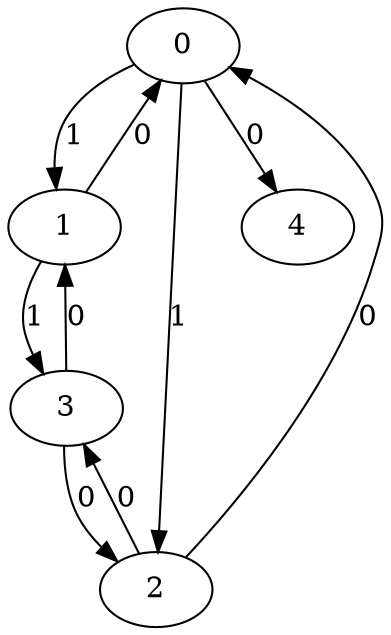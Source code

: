 // Source:2177 Canonical: -1 1 1 -1 0 0 -1 -1 1 -1 0 -1 -1 0 -1 -1 0 0 -1 -1 -1 -1 -1 -1 -1
digraph HRA_from_2177_graph_000 {
  0 -> 1 [label="1"];
  0 -> 2 [label="1"];
  1 -> 0 [label="0"];
  1 -> 3 [label="1"];
  2 -> 0 [label="0"];
  2 -> 3 [label="0"];
  3 -> 1 [label="0"];
  3 -> 2 [label="0"];
  0 -> 4 [label="0"];
}

// Source:2177 Canonical: -1 1 1 -1 0 0 -1 -1 1 -1 0 -1 -1 0 -1 -1 0 0 -1 -1 0 -1 -1 -1 -1
digraph HRA_from_2177_graph_001 {
  0 -> 1 [label="1"];
  0 -> 2 [label="1"];
  1 -> 0 [label="0"];
  1 -> 3 [label="1"];
  2 -> 0 [label="0"];
  2 -> 3 [label="0"];
  3 -> 1 [label="0"];
  3 -> 2 [label="0"];
  0 -> 4 [label="0"];
  4 -> 0 [label="0"];
}

// Source:2177 Canonical: -1 1 1 -1 -1 0 -1 -1 1 0 0 -1 -1 0 -1 -1 0 0 -1 -1 -1 -1 -1 -1 -1
digraph HRA_from_2177_graph_002 {
  0 -> 1 [label="1"];
  0 -> 2 [label="1"];
  1 -> 0 [label="0"];
  1 -> 3 [label="1"];
  2 -> 0 [label="0"];
  2 -> 3 [label="0"];
  3 -> 1 [label="0"];
  3 -> 2 [label="0"];
  1 -> 4 [label="0"];
}

// Source:2177 Canonical: -1 1 1 -1 0 0 -1 -1 1 0 0 -1 -1 0 -1 -1 0 0 -1 -1 -1 -1 -1 -1 -1
digraph HRA_from_2177_graph_003 {
  0 -> 1 [label="1"];
  0 -> 2 [label="1"];
  1 -> 0 [label="0"];
  1 -> 3 [label="1"];
  2 -> 0 [label="0"];
  2 -> 3 [label="0"];
  3 -> 1 [label="0"];
  3 -> 2 [label="0"];
  0 -> 4 [label="0"];
  1 -> 4 [label="0"];
}

// Source:2177 Canonical: -1 1 1 -1 -1 0 -1 -1 1 0 0 -1 -1 0 -1 -1 0 0 -1 -1 0 -1 -1 -1 -1
digraph HRA_from_2177_graph_004 {
  0 -> 1 [label="1"];
  0 -> 2 [label="1"];
  1 -> 0 [label="0"];
  1 -> 3 [label="1"];
  2 -> 0 [label="0"];
  2 -> 3 [label="0"];
  3 -> 1 [label="0"];
  3 -> 2 [label="0"];
  4 -> 0 [label="0"];
  1 -> 4 [label="0"];
}

// Source:2177 Canonical: -1 1 1 -1 0 0 -1 -1 1 0 0 -1 -1 0 -1 -1 0 0 -1 -1 0 -1 -1 -1 -1
digraph HRA_from_2177_graph_005 {
  0 -> 1 [label="1"];
  0 -> 2 [label="1"];
  1 -> 0 [label="0"];
  1 -> 3 [label="1"];
  2 -> 0 [label="0"];
  2 -> 3 [label="0"];
  3 -> 1 [label="0"];
  3 -> 2 [label="0"];
  0 -> 4 [label="0"];
  4 -> 0 [label="0"];
  1 -> 4 [label="0"];
}

// Source:2177 Canonical: -1 1 1 -1 0 0 -1 -1 1 -1 0 -1 -1 0 -1 -1 0 0 -1 -1 -1 0 -1 -1 -1
digraph HRA_from_2177_graph_006 {
  0 -> 1 [label="1"];
  0 -> 2 [label="1"];
  1 -> 0 [label="0"];
  1 -> 3 [label="1"];
  2 -> 0 [label="0"];
  2 -> 3 [label="0"];
  3 -> 1 [label="0"];
  3 -> 2 [label="0"];
  0 -> 4 [label="0"];
  4 -> 1 [label="0"];
}

// Source:2177 Canonical: -1 1 1 -1 0 0 -1 -1 1 -1 0 -1 -1 0 -1 -1 0 0 -1 -1 0 0 -1 -1 -1
digraph HRA_from_2177_graph_007 {
  0 -> 1 [label="1"];
  0 -> 2 [label="1"];
  1 -> 0 [label="0"];
  1 -> 3 [label="1"];
  2 -> 0 [label="0"];
  2 -> 3 [label="0"];
  3 -> 1 [label="0"];
  3 -> 2 [label="0"];
  0 -> 4 [label="0"];
  4 -> 0 [label="0"];
  4 -> 1 [label="0"];
}

// Source:2177 Canonical: -1 1 1 -1 -1 0 -1 -1 1 0 0 -1 -1 0 -1 -1 0 0 -1 -1 -1 0 -1 -1 -1
digraph HRA_from_2177_graph_008 {
  0 -> 1 [label="1"];
  0 -> 2 [label="1"];
  1 -> 0 [label="0"];
  1 -> 3 [label="1"];
  2 -> 0 [label="0"];
  2 -> 3 [label="0"];
  3 -> 1 [label="0"];
  3 -> 2 [label="0"];
  1 -> 4 [label="0"];
  4 -> 1 [label="0"];
}

// Source:2177 Canonical: -1 1 1 -1 0 0 -1 -1 1 0 0 -1 -1 0 -1 -1 0 0 -1 -1 -1 0 -1 -1 -1
digraph HRA_from_2177_graph_009 {
  0 -> 1 [label="1"];
  0 -> 2 [label="1"];
  1 -> 0 [label="0"];
  1 -> 3 [label="1"];
  2 -> 0 [label="0"];
  2 -> 3 [label="0"];
  3 -> 1 [label="0"];
  3 -> 2 [label="0"];
  0 -> 4 [label="0"];
  1 -> 4 [label="0"];
  4 -> 1 [label="0"];
}

// Source:2177 Canonical: -1 1 1 -1 -1 0 -1 -1 1 0 0 -1 -1 0 -1 -1 0 0 -1 -1 0 0 -1 -1 -1
digraph HRA_from_2177_graph_010 {
  0 -> 1 [label="1"];
  0 -> 2 [label="1"];
  1 -> 0 [label="0"];
  1 -> 3 [label="1"];
  2 -> 0 [label="0"];
  2 -> 3 [label="0"];
  3 -> 1 [label="0"];
  3 -> 2 [label="0"];
  4 -> 0 [label="0"];
  1 -> 4 [label="0"];
  4 -> 1 [label="0"];
}

// Source:2177 Canonical: -1 1 1 -1 0 0 -1 -1 1 0 0 -1 -1 0 -1 -1 0 0 -1 -1 0 0 -1 -1 -1
digraph HRA_from_2177_graph_011 {
  0 -> 1 [label="1"];
  0 -> 2 [label="1"];
  1 -> 0 [label="0"];
  1 -> 3 [label="1"];
  2 -> 0 [label="0"];
  2 -> 3 [label="0"];
  3 -> 1 [label="0"];
  3 -> 2 [label="0"];
  0 -> 4 [label="0"];
  4 -> 0 [label="0"];
  1 -> 4 [label="0"];
  4 -> 1 [label="0"];
}

// Source:2177 Canonical: -1 1 1 -1 -1 0 -1 -1 1 -1 0 -1 -1 0 0 -1 0 0 -1 -1 -1 -1 -1 -1 -1
digraph HRA_from_2177_graph_012 {
  0 -> 1 [label="1"];
  0 -> 2 [label="1"];
  1 -> 0 [label="0"];
  1 -> 3 [label="1"];
  2 -> 0 [label="0"];
  2 -> 3 [label="0"];
  3 -> 1 [label="0"];
  3 -> 2 [label="0"];
  2 -> 4 [label="0"];
}

// Source:2177 Canonical: -1 1 1 -1 0 0 -1 -1 1 -1 0 -1 -1 0 0 -1 0 0 -1 -1 -1 -1 -1 -1 -1
digraph HRA_from_2177_graph_013 {
  0 -> 1 [label="1"];
  0 -> 2 [label="1"];
  1 -> 0 [label="0"];
  1 -> 3 [label="1"];
  2 -> 0 [label="0"];
  2 -> 3 [label="0"];
  3 -> 1 [label="0"];
  3 -> 2 [label="0"];
  0 -> 4 [label="0"];
  2 -> 4 [label="0"];
}

// Source:2177 Canonical: -1 1 1 -1 -1 0 -1 -1 1 -1 0 -1 -1 0 0 -1 0 0 -1 -1 0 -1 -1 -1 -1
digraph HRA_from_2177_graph_014 {
  0 -> 1 [label="1"];
  0 -> 2 [label="1"];
  1 -> 0 [label="0"];
  1 -> 3 [label="1"];
  2 -> 0 [label="0"];
  2 -> 3 [label="0"];
  3 -> 1 [label="0"];
  3 -> 2 [label="0"];
  4 -> 0 [label="0"];
  2 -> 4 [label="0"];
}

// Source:2177 Canonical: -1 1 1 -1 0 0 -1 -1 1 -1 0 -1 -1 0 0 -1 0 0 -1 -1 0 -1 -1 -1 -1
digraph HRA_from_2177_graph_015 {
  0 -> 1 [label="1"];
  0 -> 2 [label="1"];
  1 -> 0 [label="0"];
  1 -> 3 [label="1"];
  2 -> 0 [label="0"];
  2 -> 3 [label="0"];
  3 -> 1 [label="0"];
  3 -> 2 [label="0"];
  0 -> 4 [label="0"];
  4 -> 0 [label="0"];
  2 -> 4 [label="0"];
}

// Source:2177 Canonical: -1 1 1 -1 -1 0 -1 -1 1 0 0 -1 -1 0 0 -1 0 0 -1 -1 -1 -1 -1 -1 -1
digraph HRA_from_2177_graph_016 {
  0 -> 1 [label="1"];
  0 -> 2 [label="1"];
  1 -> 0 [label="0"];
  1 -> 3 [label="1"];
  2 -> 0 [label="0"];
  2 -> 3 [label="0"];
  3 -> 1 [label="0"];
  3 -> 2 [label="0"];
  1 -> 4 [label="0"];
  2 -> 4 [label="0"];
}

// Source:2177 Canonical: -1 1 1 -1 0 0 -1 -1 1 0 0 -1 -1 0 0 -1 0 0 -1 -1 -1 -1 -1 -1 -1
digraph HRA_from_2177_graph_017 {
  0 -> 1 [label="1"];
  0 -> 2 [label="1"];
  1 -> 0 [label="0"];
  1 -> 3 [label="1"];
  2 -> 0 [label="0"];
  2 -> 3 [label="0"];
  3 -> 1 [label="0"];
  3 -> 2 [label="0"];
  0 -> 4 [label="0"];
  1 -> 4 [label="0"];
  2 -> 4 [label="0"];
}

// Source:2177 Canonical: -1 1 1 -1 -1 0 -1 -1 1 0 0 -1 -1 0 0 -1 0 0 -1 -1 0 -1 -1 -1 -1
digraph HRA_from_2177_graph_018 {
  0 -> 1 [label="1"];
  0 -> 2 [label="1"];
  1 -> 0 [label="0"];
  1 -> 3 [label="1"];
  2 -> 0 [label="0"];
  2 -> 3 [label="0"];
  3 -> 1 [label="0"];
  3 -> 2 [label="0"];
  4 -> 0 [label="0"];
  1 -> 4 [label="0"];
  2 -> 4 [label="0"];
}

// Source:2177 Canonical: -1 1 1 -1 0 0 -1 -1 1 0 0 -1 -1 0 0 -1 0 0 -1 -1 0 -1 -1 -1 -1
digraph HRA_from_2177_graph_019 {
  0 -> 1 [label="1"];
  0 -> 2 [label="1"];
  1 -> 0 [label="0"];
  1 -> 3 [label="1"];
  2 -> 0 [label="0"];
  2 -> 3 [label="0"];
  3 -> 1 [label="0"];
  3 -> 2 [label="0"];
  0 -> 4 [label="0"];
  4 -> 0 [label="0"];
  1 -> 4 [label="0"];
  2 -> 4 [label="0"];
}

// Source:2177 Canonical: -1 1 1 -1 -1 0 -1 -1 1 -1 0 -1 -1 0 0 -1 0 0 -1 -1 -1 0 -1 -1 -1
digraph HRA_from_2177_graph_020 {
  0 -> 1 [label="1"];
  0 -> 2 [label="1"];
  1 -> 0 [label="0"];
  1 -> 3 [label="1"];
  2 -> 0 [label="0"];
  2 -> 3 [label="0"];
  3 -> 1 [label="0"];
  3 -> 2 [label="0"];
  4 -> 1 [label="0"];
  2 -> 4 [label="0"];
}

// Source:2177 Canonical: -1 1 1 -1 0 0 -1 -1 1 -1 0 -1 -1 0 0 -1 0 0 -1 -1 -1 0 -1 -1 -1
digraph HRA_from_2177_graph_021 {
  0 -> 1 [label="1"];
  0 -> 2 [label="1"];
  1 -> 0 [label="0"];
  1 -> 3 [label="1"];
  2 -> 0 [label="0"];
  2 -> 3 [label="0"];
  3 -> 1 [label="0"];
  3 -> 2 [label="0"];
  0 -> 4 [label="0"];
  4 -> 1 [label="0"];
  2 -> 4 [label="0"];
}

// Source:2177 Canonical: -1 1 1 -1 -1 0 -1 -1 1 -1 0 -1 -1 0 0 -1 0 0 -1 -1 0 0 -1 -1 -1
digraph HRA_from_2177_graph_022 {
  0 -> 1 [label="1"];
  0 -> 2 [label="1"];
  1 -> 0 [label="0"];
  1 -> 3 [label="1"];
  2 -> 0 [label="0"];
  2 -> 3 [label="0"];
  3 -> 1 [label="0"];
  3 -> 2 [label="0"];
  4 -> 0 [label="0"];
  4 -> 1 [label="0"];
  2 -> 4 [label="0"];
}

// Source:2177 Canonical: -1 1 1 -1 0 0 -1 -1 1 -1 0 -1 -1 0 0 -1 0 0 -1 -1 0 0 -1 -1 -1
digraph HRA_from_2177_graph_023 {
  0 -> 1 [label="1"];
  0 -> 2 [label="1"];
  1 -> 0 [label="0"];
  1 -> 3 [label="1"];
  2 -> 0 [label="0"];
  2 -> 3 [label="0"];
  3 -> 1 [label="0"];
  3 -> 2 [label="0"];
  0 -> 4 [label="0"];
  4 -> 0 [label="0"];
  4 -> 1 [label="0"];
  2 -> 4 [label="0"];
}

// Source:2177 Canonical: -1 1 1 -1 -1 0 -1 -1 1 0 0 -1 -1 0 0 -1 0 0 -1 -1 -1 0 -1 -1 -1
digraph HRA_from_2177_graph_024 {
  0 -> 1 [label="1"];
  0 -> 2 [label="1"];
  1 -> 0 [label="0"];
  1 -> 3 [label="1"];
  2 -> 0 [label="0"];
  2 -> 3 [label="0"];
  3 -> 1 [label="0"];
  3 -> 2 [label="0"];
  1 -> 4 [label="0"];
  4 -> 1 [label="0"];
  2 -> 4 [label="0"];
}

// Source:2177 Canonical: -1 1 1 -1 0 0 -1 -1 1 0 0 -1 -1 0 0 -1 0 0 -1 -1 -1 0 -1 -1 -1
digraph HRA_from_2177_graph_025 {
  0 -> 1 [label="1"];
  0 -> 2 [label="1"];
  1 -> 0 [label="0"];
  1 -> 3 [label="1"];
  2 -> 0 [label="0"];
  2 -> 3 [label="0"];
  3 -> 1 [label="0"];
  3 -> 2 [label="0"];
  0 -> 4 [label="0"];
  1 -> 4 [label="0"];
  4 -> 1 [label="0"];
  2 -> 4 [label="0"];
}

// Source:2177 Canonical: -1 1 1 -1 -1 0 -1 -1 1 0 0 -1 -1 0 0 -1 0 0 -1 -1 0 0 -1 -1 -1
digraph HRA_from_2177_graph_026 {
  0 -> 1 [label="1"];
  0 -> 2 [label="1"];
  1 -> 0 [label="0"];
  1 -> 3 [label="1"];
  2 -> 0 [label="0"];
  2 -> 3 [label="0"];
  3 -> 1 [label="0"];
  3 -> 2 [label="0"];
  4 -> 0 [label="0"];
  1 -> 4 [label="0"];
  4 -> 1 [label="0"];
  2 -> 4 [label="0"];
}

// Source:2177 Canonical: -1 1 1 -1 0 0 -1 -1 1 0 0 -1 -1 0 0 -1 0 0 -1 -1 0 0 -1 -1 -1
digraph HRA_from_2177_graph_027 {
  0 -> 1 [label="1"];
  0 -> 2 [label="1"];
  1 -> 0 [label="0"];
  1 -> 3 [label="1"];
  2 -> 0 [label="0"];
  2 -> 3 [label="0"];
  3 -> 1 [label="0"];
  3 -> 2 [label="0"];
  0 -> 4 [label="0"];
  4 -> 0 [label="0"];
  1 -> 4 [label="0"];
  4 -> 1 [label="0"];
  2 -> 4 [label="0"];
}

// Source:2177 Canonical: -1 1 1 -1 0 0 -1 -1 1 -1 0 -1 -1 0 -1 -1 0 0 -1 -1 -1 -1 0 -1 -1
digraph HRA_from_2177_graph_028 {
  0 -> 1 [label="1"];
  0 -> 2 [label="1"];
  1 -> 0 [label="0"];
  1 -> 3 [label="1"];
  2 -> 0 [label="0"];
  2 -> 3 [label="0"];
  3 -> 1 [label="0"];
  3 -> 2 [label="0"];
  0 -> 4 [label="0"];
  4 -> 2 [label="0"];
}

// Source:2177 Canonical: -1 1 1 -1 0 0 -1 -1 1 -1 0 -1 -1 0 -1 -1 0 0 -1 -1 0 -1 0 -1 -1
digraph HRA_from_2177_graph_029 {
  0 -> 1 [label="1"];
  0 -> 2 [label="1"];
  1 -> 0 [label="0"];
  1 -> 3 [label="1"];
  2 -> 0 [label="0"];
  2 -> 3 [label="0"];
  3 -> 1 [label="0"];
  3 -> 2 [label="0"];
  0 -> 4 [label="0"];
  4 -> 0 [label="0"];
  4 -> 2 [label="0"];
}

// Source:2177 Canonical: -1 1 1 -1 -1 0 -1 -1 1 0 0 -1 -1 0 -1 -1 0 0 -1 -1 -1 -1 0 -1 -1
digraph HRA_from_2177_graph_030 {
  0 -> 1 [label="1"];
  0 -> 2 [label="1"];
  1 -> 0 [label="0"];
  1 -> 3 [label="1"];
  2 -> 0 [label="0"];
  2 -> 3 [label="0"];
  3 -> 1 [label="0"];
  3 -> 2 [label="0"];
  1 -> 4 [label="0"];
  4 -> 2 [label="0"];
}

// Source:2177 Canonical: -1 1 1 -1 0 0 -1 -1 1 0 0 -1 -1 0 -1 -1 0 0 -1 -1 -1 -1 0 -1 -1
digraph HRA_from_2177_graph_031 {
  0 -> 1 [label="1"];
  0 -> 2 [label="1"];
  1 -> 0 [label="0"];
  1 -> 3 [label="1"];
  2 -> 0 [label="0"];
  2 -> 3 [label="0"];
  3 -> 1 [label="0"];
  3 -> 2 [label="0"];
  0 -> 4 [label="0"];
  1 -> 4 [label="0"];
  4 -> 2 [label="0"];
}

// Source:2177 Canonical: -1 1 1 -1 -1 0 -1 -1 1 0 0 -1 -1 0 -1 -1 0 0 -1 -1 0 -1 0 -1 -1
digraph HRA_from_2177_graph_032 {
  0 -> 1 [label="1"];
  0 -> 2 [label="1"];
  1 -> 0 [label="0"];
  1 -> 3 [label="1"];
  2 -> 0 [label="0"];
  2 -> 3 [label="0"];
  3 -> 1 [label="0"];
  3 -> 2 [label="0"];
  4 -> 0 [label="0"];
  1 -> 4 [label="0"];
  4 -> 2 [label="0"];
}

// Source:2177 Canonical: -1 1 1 -1 0 0 -1 -1 1 0 0 -1 -1 0 -1 -1 0 0 -1 -1 0 -1 0 -1 -1
digraph HRA_from_2177_graph_033 {
  0 -> 1 [label="1"];
  0 -> 2 [label="1"];
  1 -> 0 [label="0"];
  1 -> 3 [label="1"];
  2 -> 0 [label="0"];
  2 -> 3 [label="0"];
  3 -> 1 [label="0"];
  3 -> 2 [label="0"];
  0 -> 4 [label="0"];
  4 -> 0 [label="0"];
  1 -> 4 [label="0"];
  4 -> 2 [label="0"];
}

// Source:2177 Canonical: -1 1 1 -1 0 0 -1 -1 1 -1 0 -1 -1 0 -1 -1 0 0 -1 -1 -1 0 0 -1 -1
digraph HRA_from_2177_graph_034 {
  0 -> 1 [label="1"];
  0 -> 2 [label="1"];
  1 -> 0 [label="0"];
  1 -> 3 [label="1"];
  2 -> 0 [label="0"];
  2 -> 3 [label="0"];
  3 -> 1 [label="0"];
  3 -> 2 [label="0"];
  0 -> 4 [label="0"];
  4 -> 1 [label="0"];
  4 -> 2 [label="0"];
}

// Source:2177 Canonical: -1 1 1 -1 0 0 -1 -1 1 -1 0 -1 -1 0 -1 -1 0 0 -1 -1 0 0 0 -1 -1
digraph HRA_from_2177_graph_035 {
  0 -> 1 [label="1"];
  0 -> 2 [label="1"];
  1 -> 0 [label="0"];
  1 -> 3 [label="1"];
  2 -> 0 [label="0"];
  2 -> 3 [label="0"];
  3 -> 1 [label="0"];
  3 -> 2 [label="0"];
  0 -> 4 [label="0"];
  4 -> 0 [label="0"];
  4 -> 1 [label="0"];
  4 -> 2 [label="0"];
}

// Source:2177 Canonical: -1 1 1 -1 -1 0 -1 -1 1 0 0 -1 -1 0 -1 -1 0 0 -1 -1 -1 0 0 -1 -1
digraph HRA_from_2177_graph_036 {
  0 -> 1 [label="1"];
  0 -> 2 [label="1"];
  1 -> 0 [label="0"];
  1 -> 3 [label="1"];
  2 -> 0 [label="0"];
  2 -> 3 [label="0"];
  3 -> 1 [label="0"];
  3 -> 2 [label="0"];
  1 -> 4 [label="0"];
  4 -> 1 [label="0"];
  4 -> 2 [label="0"];
}

// Source:2177 Canonical: -1 1 1 -1 0 0 -1 -1 1 0 0 -1 -1 0 -1 -1 0 0 -1 -1 -1 0 0 -1 -1
digraph HRA_from_2177_graph_037 {
  0 -> 1 [label="1"];
  0 -> 2 [label="1"];
  1 -> 0 [label="0"];
  1 -> 3 [label="1"];
  2 -> 0 [label="0"];
  2 -> 3 [label="0"];
  3 -> 1 [label="0"];
  3 -> 2 [label="0"];
  0 -> 4 [label="0"];
  1 -> 4 [label="0"];
  4 -> 1 [label="0"];
  4 -> 2 [label="0"];
}

// Source:2177 Canonical: -1 1 1 -1 -1 0 -1 -1 1 0 0 -1 -1 0 -1 -1 0 0 -1 -1 0 0 0 -1 -1
digraph HRA_from_2177_graph_038 {
  0 -> 1 [label="1"];
  0 -> 2 [label="1"];
  1 -> 0 [label="0"];
  1 -> 3 [label="1"];
  2 -> 0 [label="0"];
  2 -> 3 [label="0"];
  3 -> 1 [label="0"];
  3 -> 2 [label="0"];
  4 -> 0 [label="0"];
  1 -> 4 [label="0"];
  4 -> 1 [label="0"];
  4 -> 2 [label="0"];
}

// Source:2177 Canonical: -1 1 1 -1 0 0 -1 -1 1 0 0 -1 -1 0 -1 -1 0 0 -1 -1 0 0 0 -1 -1
digraph HRA_from_2177_graph_039 {
  0 -> 1 [label="1"];
  0 -> 2 [label="1"];
  1 -> 0 [label="0"];
  1 -> 3 [label="1"];
  2 -> 0 [label="0"];
  2 -> 3 [label="0"];
  3 -> 1 [label="0"];
  3 -> 2 [label="0"];
  0 -> 4 [label="0"];
  4 -> 0 [label="0"];
  1 -> 4 [label="0"];
  4 -> 1 [label="0"];
  4 -> 2 [label="0"];
}

// Source:2177 Canonical: -1 1 1 -1 -1 0 -1 -1 1 -1 0 -1 -1 0 0 -1 0 0 -1 -1 -1 -1 0 -1 -1
digraph HRA_from_2177_graph_040 {
  0 -> 1 [label="1"];
  0 -> 2 [label="1"];
  1 -> 0 [label="0"];
  1 -> 3 [label="1"];
  2 -> 0 [label="0"];
  2 -> 3 [label="0"];
  3 -> 1 [label="0"];
  3 -> 2 [label="0"];
  2 -> 4 [label="0"];
  4 -> 2 [label="0"];
}

// Source:2177 Canonical: -1 1 1 -1 0 0 -1 -1 1 -1 0 -1 -1 0 0 -1 0 0 -1 -1 -1 -1 0 -1 -1
digraph HRA_from_2177_graph_041 {
  0 -> 1 [label="1"];
  0 -> 2 [label="1"];
  1 -> 0 [label="0"];
  1 -> 3 [label="1"];
  2 -> 0 [label="0"];
  2 -> 3 [label="0"];
  3 -> 1 [label="0"];
  3 -> 2 [label="0"];
  0 -> 4 [label="0"];
  2 -> 4 [label="0"];
  4 -> 2 [label="0"];
}

// Source:2177 Canonical: -1 1 1 -1 -1 0 -1 -1 1 -1 0 -1 -1 0 0 -1 0 0 -1 -1 0 -1 0 -1 -1
digraph HRA_from_2177_graph_042 {
  0 -> 1 [label="1"];
  0 -> 2 [label="1"];
  1 -> 0 [label="0"];
  1 -> 3 [label="1"];
  2 -> 0 [label="0"];
  2 -> 3 [label="0"];
  3 -> 1 [label="0"];
  3 -> 2 [label="0"];
  4 -> 0 [label="0"];
  2 -> 4 [label="0"];
  4 -> 2 [label="0"];
}

// Source:2177 Canonical: -1 1 1 -1 0 0 -1 -1 1 -1 0 -1 -1 0 0 -1 0 0 -1 -1 0 -1 0 -1 -1
digraph HRA_from_2177_graph_043 {
  0 -> 1 [label="1"];
  0 -> 2 [label="1"];
  1 -> 0 [label="0"];
  1 -> 3 [label="1"];
  2 -> 0 [label="0"];
  2 -> 3 [label="0"];
  3 -> 1 [label="0"];
  3 -> 2 [label="0"];
  0 -> 4 [label="0"];
  4 -> 0 [label="0"];
  2 -> 4 [label="0"];
  4 -> 2 [label="0"];
}

// Source:2177 Canonical: -1 1 1 -1 -1 0 -1 -1 1 0 0 -1 -1 0 0 -1 0 0 -1 -1 -1 -1 0 -1 -1
digraph HRA_from_2177_graph_044 {
  0 -> 1 [label="1"];
  0 -> 2 [label="1"];
  1 -> 0 [label="0"];
  1 -> 3 [label="1"];
  2 -> 0 [label="0"];
  2 -> 3 [label="0"];
  3 -> 1 [label="0"];
  3 -> 2 [label="0"];
  1 -> 4 [label="0"];
  2 -> 4 [label="0"];
  4 -> 2 [label="0"];
}

// Source:2177 Canonical: -1 1 1 -1 0 0 -1 -1 1 0 0 -1 -1 0 0 -1 0 0 -1 -1 -1 -1 0 -1 -1
digraph HRA_from_2177_graph_045 {
  0 -> 1 [label="1"];
  0 -> 2 [label="1"];
  1 -> 0 [label="0"];
  1 -> 3 [label="1"];
  2 -> 0 [label="0"];
  2 -> 3 [label="0"];
  3 -> 1 [label="0"];
  3 -> 2 [label="0"];
  0 -> 4 [label="0"];
  1 -> 4 [label="0"];
  2 -> 4 [label="0"];
  4 -> 2 [label="0"];
}

// Source:2177 Canonical: -1 1 1 -1 -1 0 -1 -1 1 0 0 -1 -1 0 0 -1 0 0 -1 -1 0 -1 0 -1 -1
digraph HRA_from_2177_graph_046 {
  0 -> 1 [label="1"];
  0 -> 2 [label="1"];
  1 -> 0 [label="0"];
  1 -> 3 [label="1"];
  2 -> 0 [label="0"];
  2 -> 3 [label="0"];
  3 -> 1 [label="0"];
  3 -> 2 [label="0"];
  4 -> 0 [label="0"];
  1 -> 4 [label="0"];
  2 -> 4 [label="0"];
  4 -> 2 [label="0"];
}

// Source:2177 Canonical: -1 1 1 -1 0 0 -1 -1 1 0 0 -1 -1 0 0 -1 0 0 -1 -1 0 -1 0 -1 -1
digraph HRA_from_2177_graph_047 {
  0 -> 1 [label="1"];
  0 -> 2 [label="1"];
  1 -> 0 [label="0"];
  1 -> 3 [label="1"];
  2 -> 0 [label="0"];
  2 -> 3 [label="0"];
  3 -> 1 [label="0"];
  3 -> 2 [label="0"];
  0 -> 4 [label="0"];
  4 -> 0 [label="0"];
  1 -> 4 [label="0"];
  2 -> 4 [label="0"];
  4 -> 2 [label="0"];
}

// Source:2177 Canonical: -1 1 1 -1 -1 0 -1 -1 1 -1 0 -1 -1 0 0 -1 0 0 -1 -1 -1 0 0 -1 -1
digraph HRA_from_2177_graph_048 {
  0 -> 1 [label="1"];
  0 -> 2 [label="1"];
  1 -> 0 [label="0"];
  1 -> 3 [label="1"];
  2 -> 0 [label="0"];
  2 -> 3 [label="0"];
  3 -> 1 [label="0"];
  3 -> 2 [label="0"];
  4 -> 1 [label="0"];
  2 -> 4 [label="0"];
  4 -> 2 [label="0"];
}

// Source:2177 Canonical: -1 1 1 -1 0 0 -1 -1 1 -1 0 -1 -1 0 0 -1 0 0 -1 -1 -1 0 0 -1 -1
digraph HRA_from_2177_graph_049 {
  0 -> 1 [label="1"];
  0 -> 2 [label="1"];
  1 -> 0 [label="0"];
  1 -> 3 [label="1"];
  2 -> 0 [label="0"];
  2 -> 3 [label="0"];
  3 -> 1 [label="0"];
  3 -> 2 [label="0"];
  0 -> 4 [label="0"];
  4 -> 1 [label="0"];
  2 -> 4 [label="0"];
  4 -> 2 [label="0"];
}

// Source:2177 Canonical: -1 1 1 -1 -1 0 -1 -1 1 -1 0 -1 -1 0 0 -1 0 0 -1 -1 0 0 0 -1 -1
digraph HRA_from_2177_graph_050 {
  0 -> 1 [label="1"];
  0 -> 2 [label="1"];
  1 -> 0 [label="0"];
  1 -> 3 [label="1"];
  2 -> 0 [label="0"];
  2 -> 3 [label="0"];
  3 -> 1 [label="0"];
  3 -> 2 [label="0"];
  4 -> 0 [label="0"];
  4 -> 1 [label="0"];
  2 -> 4 [label="0"];
  4 -> 2 [label="0"];
}

// Source:2177 Canonical: -1 1 1 -1 0 0 -1 -1 1 -1 0 -1 -1 0 0 -1 0 0 -1 -1 0 0 0 -1 -1
digraph HRA_from_2177_graph_051 {
  0 -> 1 [label="1"];
  0 -> 2 [label="1"];
  1 -> 0 [label="0"];
  1 -> 3 [label="1"];
  2 -> 0 [label="0"];
  2 -> 3 [label="0"];
  3 -> 1 [label="0"];
  3 -> 2 [label="0"];
  0 -> 4 [label="0"];
  4 -> 0 [label="0"];
  4 -> 1 [label="0"];
  2 -> 4 [label="0"];
  4 -> 2 [label="0"];
}

// Source:2177 Canonical: -1 1 1 -1 -1 0 -1 -1 1 0 0 -1 -1 0 0 -1 0 0 -1 -1 -1 0 0 -1 -1
digraph HRA_from_2177_graph_052 {
  0 -> 1 [label="1"];
  0 -> 2 [label="1"];
  1 -> 0 [label="0"];
  1 -> 3 [label="1"];
  2 -> 0 [label="0"];
  2 -> 3 [label="0"];
  3 -> 1 [label="0"];
  3 -> 2 [label="0"];
  1 -> 4 [label="0"];
  4 -> 1 [label="0"];
  2 -> 4 [label="0"];
  4 -> 2 [label="0"];
}

// Source:2177 Canonical: -1 1 1 -1 0 0 -1 -1 1 0 0 -1 -1 0 0 -1 0 0 -1 -1 -1 0 0 -1 -1
digraph HRA_from_2177_graph_053 {
  0 -> 1 [label="1"];
  0 -> 2 [label="1"];
  1 -> 0 [label="0"];
  1 -> 3 [label="1"];
  2 -> 0 [label="0"];
  2 -> 3 [label="0"];
  3 -> 1 [label="0"];
  3 -> 2 [label="0"];
  0 -> 4 [label="0"];
  1 -> 4 [label="0"];
  4 -> 1 [label="0"];
  2 -> 4 [label="0"];
  4 -> 2 [label="0"];
}

// Source:2177 Canonical: -1 1 1 -1 -1 0 -1 -1 1 0 0 -1 -1 0 0 -1 0 0 -1 -1 0 0 0 -1 -1
digraph HRA_from_2177_graph_054 {
  0 -> 1 [label="1"];
  0 -> 2 [label="1"];
  1 -> 0 [label="0"];
  1 -> 3 [label="1"];
  2 -> 0 [label="0"];
  2 -> 3 [label="0"];
  3 -> 1 [label="0"];
  3 -> 2 [label="0"];
  4 -> 0 [label="0"];
  1 -> 4 [label="0"];
  4 -> 1 [label="0"];
  2 -> 4 [label="0"];
  4 -> 2 [label="0"];
}

// Source:2177 Canonical: -1 1 1 -1 0 0 -1 -1 1 0 0 -1 -1 0 0 -1 0 0 -1 -1 0 0 0 -1 -1
digraph HRA_from_2177_graph_055 {
  0 -> 1 [label="1"];
  0 -> 2 [label="1"];
  1 -> 0 [label="0"];
  1 -> 3 [label="1"];
  2 -> 0 [label="0"];
  2 -> 3 [label="0"];
  3 -> 1 [label="0"];
  3 -> 2 [label="0"];
  0 -> 4 [label="0"];
  4 -> 0 [label="0"];
  1 -> 4 [label="0"];
  4 -> 1 [label="0"];
  2 -> 4 [label="0"];
  4 -> 2 [label="0"];
}

// Source:2177 Canonical: -1 1 1 -1 -1 0 -1 -1 1 -1 0 -1 -1 0 -1 -1 0 0 -1 0 -1 -1 -1 -1 -1
digraph HRA_from_2177_graph_056 {
  0 -> 1 [label="1"];
  0 -> 2 [label="1"];
  1 -> 0 [label="0"];
  1 -> 3 [label="1"];
  2 -> 0 [label="0"];
  2 -> 3 [label="0"];
  3 -> 1 [label="0"];
  3 -> 2 [label="0"];
  3 -> 4 [label="0"];
}

// Source:2177 Canonical: -1 1 1 -1 0 0 -1 -1 1 -1 0 -1 -1 0 -1 -1 0 0 -1 0 -1 -1 -1 -1 -1
digraph HRA_from_2177_graph_057 {
  0 -> 1 [label="1"];
  0 -> 2 [label="1"];
  1 -> 0 [label="0"];
  1 -> 3 [label="1"];
  2 -> 0 [label="0"];
  2 -> 3 [label="0"];
  3 -> 1 [label="0"];
  3 -> 2 [label="0"];
  0 -> 4 [label="0"];
  3 -> 4 [label="0"];
}

// Source:2177 Canonical: -1 1 1 -1 -1 0 -1 -1 1 -1 0 -1 -1 0 -1 -1 0 0 -1 0 0 -1 -1 -1 -1
digraph HRA_from_2177_graph_058 {
  0 -> 1 [label="1"];
  0 -> 2 [label="1"];
  1 -> 0 [label="0"];
  1 -> 3 [label="1"];
  2 -> 0 [label="0"];
  2 -> 3 [label="0"];
  3 -> 1 [label="0"];
  3 -> 2 [label="0"];
  4 -> 0 [label="0"];
  3 -> 4 [label="0"];
}

// Source:2177 Canonical: -1 1 1 -1 0 0 -1 -1 1 -1 0 -1 -1 0 -1 -1 0 0 -1 0 0 -1 -1 -1 -1
digraph HRA_from_2177_graph_059 {
  0 -> 1 [label="1"];
  0 -> 2 [label="1"];
  1 -> 0 [label="0"];
  1 -> 3 [label="1"];
  2 -> 0 [label="0"];
  2 -> 3 [label="0"];
  3 -> 1 [label="0"];
  3 -> 2 [label="0"];
  0 -> 4 [label="0"];
  4 -> 0 [label="0"];
  3 -> 4 [label="0"];
}

// Source:2177 Canonical: -1 1 1 -1 -1 0 -1 -1 1 0 0 -1 -1 0 -1 -1 0 0 -1 0 -1 -1 -1 -1 -1
digraph HRA_from_2177_graph_060 {
  0 -> 1 [label="1"];
  0 -> 2 [label="1"];
  1 -> 0 [label="0"];
  1 -> 3 [label="1"];
  2 -> 0 [label="0"];
  2 -> 3 [label="0"];
  3 -> 1 [label="0"];
  3 -> 2 [label="0"];
  1 -> 4 [label="0"];
  3 -> 4 [label="0"];
}

// Source:2177 Canonical: -1 1 1 -1 0 0 -1 -1 1 0 0 -1 -1 0 -1 -1 0 0 -1 0 -1 -1 -1 -1 -1
digraph HRA_from_2177_graph_061 {
  0 -> 1 [label="1"];
  0 -> 2 [label="1"];
  1 -> 0 [label="0"];
  1 -> 3 [label="1"];
  2 -> 0 [label="0"];
  2 -> 3 [label="0"];
  3 -> 1 [label="0"];
  3 -> 2 [label="0"];
  0 -> 4 [label="0"];
  1 -> 4 [label="0"];
  3 -> 4 [label="0"];
}

// Source:2177 Canonical: -1 1 1 -1 -1 0 -1 -1 1 0 0 -1 -1 0 -1 -1 0 0 -1 0 0 -1 -1 -1 -1
digraph HRA_from_2177_graph_062 {
  0 -> 1 [label="1"];
  0 -> 2 [label="1"];
  1 -> 0 [label="0"];
  1 -> 3 [label="1"];
  2 -> 0 [label="0"];
  2 -> 3 [label="0"];
  3 -> 1 [label="0"];
  3 -> 2 [label="0"];
  4 -> 0 [label="0"];
  1 -> 4 [label="0"];
  3 -> 4 [label="0"];
}

// Source:2177 Canonical: -1 1 1 -1 0 0 -1 -1 1 0 0 -1 -1 0 -1 -1 0 0 -1 0 0 -1 -1 -1 -1
digraph HRA_from_2177_graph_063 {
  0 -> 1 [label="1"];
  0 -> 2 [label="1"];
  1 -> 0 [label="0"];
  1 -> 3 [label="1"];
  2 -> 0 [label="0"];
  2 -> 3 [label="0"];
  3 -> 1 [label="0"];
  3 -> 2 [label="0"];
  0 -> 4 [label="0"];
  4 -> 0 [label="0"];
  1 -> 4 [label="0"];
  3 -> 4 [label="0"];
}

// Source:2177 Canonical: -1 1 1 -1 -1 0 -1 -1 1 -1 0 -1 -1 0 -1 -1 0 0 -1 0 -1 0 -1 -1 -1
digraph HRA_from_2177_graph_064 {
  0 -> 1 [label="1"];
  0 -> 2 [label="1"];
  1 -> 0 [label="0"];
  1 -> 3 [label="1"];
  2 -> 0 [label="0"];
  2 -> 3 [label="0"];
  3 -> 1 [label="0"];
  3 -> 2 [label="0"];
  4 -> 1 [label="0"];
  3 -> 4 [label="0"];
}

// Source:2177 Canonical: -1 1 1 -1 0 0 -1 -1 1 -1 0 -1 -1 0 -1 -1 0 0 -1 0 -1 0 -1 -1 -1
digraph HRA_from_2177_graph_065 {
  0 -> 1 [label="1"];
  0 -> 2 [label="1"];
  1 -> 0 [label="0"];
  1 -> 3 [label="1"];
  2 -> 0 [label="0"];
  2 -> 3 [label="0"];
  3 -> 1 [label="0"];
  3 -> 2 [label="0"];
  0 -> 4 [label="0"];
  4 -> 1 [label="0"];
  3 -> 4 [label="0"];
}

// Source:2177 Canonical: -1 1 1 -1 -1 0 -1 -1 1 -1 0 -1 -1 0 -1 -1 0 0 -1 0 0 0 -1 -1 -1
digraph HRA_from_2177_graph_066 {
  0 -> 1 [label="1"];
  0 -> 2 [label="1"];
  1 -> 0 [label="0"];
  1 -> 3 [label="1"];
  2 -> 0 [label="0"];
  2 -> 3 [label="0"];
  3 -> 1 [label="0"];
  3 -> 2 [label="0"];
  4 -> 0 [label="0"];
  4 -> 1 [label="0"];
  3 -> 4 [label="0"];
}

// Source:2177 Canonical: -1 1 1 -1 0 0 -1 -1 1 -1 0 -1 -1 0 -1 -1 0 0 -1 0 0 0 -1 -1 -1
digraph HRA_from_2177_graph_067 {
  0 -> 1 [label="1"];
  0 -> 2 [label="1"];
  1 -> 0 [label="0"];
  1 -> 3 [label="1"];
  2 -> 0 [label="0"];
  2 -> 3 [label="0"];
  3 -> 1 [label="0"];
  3 -> 2 [label="0"];
  0 -> 4 [label="0"];
  4 -> 0 [label="0"];
  4 -> 1 [label="0"];
  3 -> 4 [label="0"];
}

// Source:2177 Canonical: -1 1 1 -1 -1 0 -1 -1 1 0 0 -1 -1 0 -1 -1 0 0 -1 0 -1 0 -1 -1 -1
digraph HRA_from_2177_graph_068 {
  0 -> 1 [label="1"];
  0 -> 2 [label="1"];
  1 -> 0 [label="0"];
  1 -> 3 [label="1"];
  2 -> 0 [label="0"];
  2 -> 3 [label="0"];
  3 -> 1 [label="0"];
  3 -> 2 [label="0"];
  1 -> 4 [label="0"];
  4 -> 1 [label="0"];
  3 -> 4 [label="0"];
}

// Source:2177 Canonical: -1 1 1 -1 0 0 -1 -1 1 0 0 -1 -1 0 -1 -1 0 0 -1 0 -1 0 -1 -1 -1
digraph HRA_from_2177_graph_069 {
  0 -> 1 [label="1"];
  0 -> 2 [label="1"];
  1 -> 0 [label="0"];
  1 -> 3 [label="1"];
  2 -> 0 [label="0"];
  2 -> 3 [label="0"];
  3 -> 1 [label="0"];
  3 -> 2 [label="0"];
  0 -> 4 [label="0"];
  1 -> 4 [label="0"];
  4 -> 1 [label="0"];
  3 -> 4 [label="0"];
}

// Source:2177 Canonical: -1 1 1 -1 -1 0 -1 -1 1 0 0 -1 -1 0 -1 -1 0 0 -1 0 0 0 -1 -1 -1
digraph HRA_from_2177_graph_070 {
  0 -> 1 [label="1"];
  0 -> 2 [label="1"];
  1 -> 0 [label="0"];
  1 -> 3 [label="1"];
  2 -> 0 [label="0"];
  2 -> 3 [label="0"];
  3 -> 1 [label="0"];
  3 -> 2 [label="0"];
  4 -> 0 [label="0"];
  1 -> 4 [label="0"];
  4 -> 1 [label="0"];
  3 -> 4 [label="0"];
}

// Source:2177 Canonical: -1 1 1 -1 0 0 -1 -1 1 0 0 -1 -1 0 -1 -1 0 0 -1 0 0 0 -1 -1 -1
digraph HRA_from_2177_graph_071 {
  0 -> 1 [label="1"];
  0 -> 2 [label="1"];
  1 -> 0 [label="0"];
  1 -> 3 [label="1"];
  2 -> 0 [label="0"];
  2 -> 3 [label="0"];
  3 -> 1 [label="0"];
  3 -> 2 [label="0"];
  0 -> 4 [label="0"];
  4 -> 0 [label="0"];
  1 -> 4 [label="0"];
  4 -> 1 [label="0"];
  3 -> 4 [label="0"];
}

// Source:2177 Canonical: -1 1 1 -1 -1 0 -1 -1 1 -1 0 -1 -1 0 0 -1 0 0 -1 0 -1 -1 -1 -1 -1
digraph HRA_from_2177_graph_072 {
  0 -> 1 [label="1"];
  0 -> 2 [label="1"];
  1 -> 0 [label="0"];
  1 -> 3 [label="1"];
  2 -> 0 [label="0"];
  2 -> 3 [label="0"];
  3 -> 1 [label="0"];
  3 -> 2 [label="0"];
  2 -> 4 [label="0"];
  3 -> 4 [label="0"];
}

// Source:2177 Canonical: -1 1 1 -1 0 0 -1 -1 1 -1 0 -1 -1 0 0 -1 0 0 -1 0 -1 -1 -1 -1 -1
digraph HRA_from_2177_graph_073 {
  0 -> 1 [label="1"];
  0 -> 2 [label="1"];
  1 -> 0 [label="0"];
  1 -> 3 [label="1"];
  2 -> 0 [label="0"];
  2 -> 3 [label="0"];
  3 -> 1 [label="0"];
  3 -> 2 [label="0"];
  0 -> 4 [label="0"];
  2 -> 4 [label="0"];
  3 -> 4 [label="0"];
}

// Source:2177 Canonical: -1 1 1 -1 -1 0 -1 -1 1 -1 0 -1 -1 0 0 -1 0 0 -1 0 0 -1 -1 -1 -1
digraph HRA_from_2177_graph_074 {
  0 -> 1 [label="1"];
  0 -> 2 [label="1"];
  1 -> 0 [label="0"];
  1 -> 3 [label="1"];
  2 -> 0 [label="0"];
  2 -> 3 [label="0"];
  3 -> 1 [label="0"];
  3 -> 2 [label="0"];
  4 -> 0 [label="0"];
  2 -> 4 [label="0"];
  3 -> 4 [label="0"];
}

// Source:2177 Canonical: -1 1 1 -1 0 0 -1 -1 1 -1 0 -1 -1 0 0 -1 0 0 -1 0 0 -1 -1 -1 -1
digraph HRA_from_2177_graph_075 {
  0 -> 1 [label="1"];
  0 -> 2 [label="1"];
  1 -> 0 [label="0"];
  1 -> 3 [label="1"];
  2 -> 0 [label="0"];
  2 -> 3 [label="0"];
  3 -> 1 [label="0"];
  3 -> 2 [label="0"];
  0 -> 4 [label="0"];
  4 -> 0 [label="0"];
  2 -> 4 [label="0"];
  3 -> 4 [label="0"];
}

// Source:2177 Canonical: -1 1 1 -1 -1 0 -1 -1 1 0 0 -1 -1 0 0 -1 0 0 -1 0 -1 -1 -1 -1 -1
digraph HRA_from_2177_graph_076 {
  0 -> 1 [label="1"];
  0 -> 2 [label="1"];
  1 -> 0 [label="0"];
  1 -> 3 [label="1"];
  2 -> 0 [label="0"];
  2 -> 3 [label="0"];
  3 -> 1 [label="0"];
  3 -> 2 [label="0"];
  1 -> 4 [label="0"];
  2 -> 4 [label="0"];
  3 -> 4 [label="0"];
}

// Source:2177 Canonical: -1 1 1 -1 0 0 -1 -1 1 0 0 -1 -1 0 0 -1 0 0 -1 0 -1 -1 -1 -1 -1
digraph HRA_from_2177_graph_077 {
  0 -> 1 [label="1"];
  0 -> 2 [label="1"];
  1 -> 0 [label="0"];
  1 -> 3 [label="1"];
  2 -> 0 [label="0"];
  2 -> 3 [label="0"];
  3 -> 1 [label="0"];
  3 -> 2 [label="0"];
  0 -> 4 [label="0"];
  1 -> 4 [label="0"];
  2 -> 4 [label="0"];
  3 -> 4 [label="0"];
}

// Source:2177 Canonical: -1 1 1 -1 -1 0 -1 -1 1 0 0 -1 -1 0 0 -1 0 0 -1 0 0 -1 -1 -1 -1
digraph HRA_from_2177_graph_078 {
  0 -> 1 [label="1"];
  0 -> 2 [label="1"];
  1 -> 0 [label="0"];
  1 -> 3 [label="1"];
  2 -> 0 [label="0"];
  2 -> 3 [label="0"];
  3 -> 1 [label="0"];
  3 -> 2 [label="0"];
  4 -> 0 [label="0"];
  1 -> 4 [label="0"];
  2 -> 4 [label="0"];
  3 -> 4 [label="0"];
}

// Source:2177 Canonical: -1 1 1 -1 0 0 -1 -1 1 0 0 -1 -1 0 0 -1 0 0 -1 0 0 -1 -1 -1 -1
digraph HRA_from_2177_graph_079 {
  0 -> 1 [label="1"];
  0 -> 2 [label="1"];
  1 -> 0 [label="0"];
  1 -> 3 [label="1"];
  2 -> 0 [label="0"];
  2 -> 3 [label="0"];
  3 -> 1 [label="0"];
  3 -> 2 [label="0"];
  0 -> 4 [label="0"];
  4 -> 0 [label="0"];
  1 -> 4 [label="0"];
  2 -> 4 [label="0"];
  3 -> 4 [label="0"];
}

// Source:2177 Canonical: -1 1 1 -1 -1 0 -1 -1 1 -1 0 -1 -1 0 0 -1 0 0 -1 0 -1 0 -1 -1 -1
digraph HRA_from_2177_graph_080 {
  0 -> 1 [label="1"];
  0 -> 2 [label="1"];
  1 -> 0 [label="0"];
  1 -> 3 [label="1"];
  2 -> 0 [label="0"];
  2 -> 3 [label="0"];
  3 -> 1 [label="0"];
  3 -> 2 [label="0"];
  4 -> 1 [label="0"];
  2 -> 4 [label="0"];
  3 -> 4 [label="0"];
}

// Source:2177 Canonical: -1 1 1 -1 0 0 -1 -1 1 -1 0 -1 -1 0 0 -1 0 0 -1 0 -1 0 -1 -1 -1
digraph HRA_from_2177_graph_081 {
  0 -> 1 [label="1"];
  0 -> 2 [label="1"];
  1 -> 0 [label="0"];
  1 -> 3 [label="1"];
  2 -> 0 [label="0"];
  2 -> 3 [label="0"];
  3 -> 1 [label="0"];
  3 -> 2 [label="0"];
  0 -> 4 [label="0"];
  4 -> 1 [label="0"];
  2 -> 4 [label="0"];
  3 -> 4 [label="0"];
}

// Source:2177 Canonical: -1 1 1 -1 -1 0 -1 -1 1 -1 0 -1 -1 0 0 -1 0 0 -1 0 0 0 -1 -1 -1
digraph HRA_from_2177_graph_082 {
  0 -> 1 [label="1"];
  0 -> 2 [label="1"];
  1 -> 0 [label="0"];
  1 -> 3 [label="1"];
  2 -> 0 [label="0"];
  2 -> 3 [label="0"];
  3 -> 1 [label="0"];
  3 -> 2 [label="0"];
  4 -> 0 [label="0"];
  4 -> 1 [label="0"];
  2 -> 4 [label="0"];
  3 -> 4 [label="0"];
}

// Source:2177 Canonical: -1 1 1 -1 0 0 -1 -1 1 -1 0 -1 -1 0 0 -1 0 0 -1 0 0 0 -1 -1 -1
digraph HRA_from_2177_graph_083 {
  0 -> 1 [label="1"];
  0 -> 2 [label="1"];
  1 -> 0 [label="0"];
  1 -> 3 [label="1"];
  2 -> 0 [label="0"];
  2 -> 3 [label="0"];
  3 -> 1 [label="0"];
  3 -> 2 [label="0"];
  0 -> 4 [label="0"];
  4 -> 0 [label="0"];
  4 -> 1 [label="0"];
  2 -> 4 [label="0"];
  3 -> 4 [label="0"];
}

// Source:2177 Canonical: -1 1 1 -1 -1 0 -1 -1 1 0 0 -1 -1 0 0 -1 0 0 -1 0 -1 0 -1 -1 -1
digraph HRA_from_2177_graph_084 {
  0 -> 1 [label="1"];
  0 -> 2 [label="1"];
  1 -> 0 [label="0"];
  1 -> 3 [label="1"];
  2 -> 0 [label="0"];
  2 -> 3 [label="0"];
  3 -> 1 [label="0"];
  3 -> 2 [label="0"];
  1 -> 4 [label="0"];
  4 -> 1 [label="0"];
  2 -> 4 [label="0"];
  3 -> 4 [label="0"];
}

// Source:2177 Canonical: -1 1 1 -1 0 0 -1 -1 1 0 0 -1 -1 0 0 -1 0 0 -1 0 -1 0 -1 -1 -1
digraph HRA_from_2177_graph_085 {
  0 -> 1 [label="1"];
  0 -> 2 [label="1"];
  1 -> 0 [label="0"];
  1 -> 3 [label="1"];
  2 -> 0 [label="0"];
  2 -> 3 [label="0"];
  3 -> 1 [label="0"];
  3 -> 2 [label="0"];
  0 -> 4 [label="0"];
  1 -> 4 [label="0"];
  4 -> 1 [label="0"];
  2 -> 4 [label="0"];
  3 -> 4 [label="0"];
}

// Source:2177 Canonical: -1 1 1 -1 -1 0 -1 -1 1 0 0 -1 -1 0 0 -1 0 0 -1 0 0 0 -1 -1 -1
digraph HRA_from_2177_graph_086 {
  0 -> 1 [label="1"];
  0 -> 2 [label="1"];
  1 -> 0 [label="0"];
  1 -> 3 [label="1"];
  2 -> 0 [label="0"];
  2 -> 3 [label="0"];
  3 -> 1 [label="0"];
  3 -> 2 [label="0"];
  4 -> 0 [label="0"];
  1 -> 4 [label="0"];
  4 -> 1 [label="0"];
  2 -> 4 [label="0"];
  3 -> 4 [label="0"];
}

// Source:2177 Canonical: -1 1 1 -1 0 0 -1 -1 1 0 0 -1 -1 0 0 -1 0 0 -1 0 0 0 -1 -1 -1
digraph HRA_from_2177_graph_087 {
  0 -> 1 [label="1"];
  0 -> 2 [label="1"];
  1 -> 0 [label="0"];
  1 -> 3 [label="1"];
  2 -> 0 [label="0"];
  2 -> 3 [label="0"];
  3 -> 1 [label="0"];
  3 -> 2 [label="0"];
  0 -> 4 [label="0"];
  4 -> 0 [label="0"];
  1 -> 4 [label="0"];
  4 -> 1 [label="0"];
  2 -> 4 [label="0"];
  3 -> 4 [label="0"];
}

// Source:2177 Canonical: -1 1 1 -1 -1 0 -1 -1 1 -1 0 -1 -1 0 -1 -1 0 0 -1 0 -1 -1 0 -1 -1
digraph HRA_from_2177_graph_088 {
  0 -> 1 [label="1"];
  0 -> 2 [label="1"];
  1 -> 0 [label="0"];
  1 -> 3 [label="1"];
  2 -> 0 [label="0"];
  2 -> 3 [label="0"];
  3 -> 1 [label="0"];
  3 -> 2 [label="0"];
  4 -> 2 [label="0"];
  3 -> 4 [label="0"];
}

// Source:2177 Canonical: -1 1 1 -1 0 0 -1 -1 1 -1 0 -1 -1 0 -1 -1 0 0 -1 0 -1 -1 0 -1 -1
digraph HRA_from_2177_graph_089 {
  0 -> 1 [label="1"];
  0 -> 2 [label="1"];
  1 -> 0 [label="0"];
  1 -> 3 [label="1"];
  2 -> 0 [label="0"];
  2 -> 3 [label="0"];
  3 -> 1 [label="0"];
  3 -> 2 [label="0"];
  0 -> 4 [label="0"];
  4 -> 2 [label="0"];
  3 -> 4 [label="0"];
}

// Source:2177 Canonical: -1 1 1 -1 -1 0 -1 -1 1 -1 0 -1 -1 0 -1 -1 0 0 -1 0 0 -1 0 -1 -1
digraph HRA_from_2177_graph_090 {
  0 -> 1 [label="1"];
  0 -> 2 [label="1"];
  1 -> 0 [label="0"];
  1 -> 3 [label="1"];
  2 -> 0 [label="0"];
  2 -> 3 [label="0"];
  3 -> 1 [label="0"];
  3 -> 2 [label="0"];
  4 -> 0 [label="0"];
  4 -> 2 [label="0"];
  3 -> 4 [label="0"];
}

// Source:2177 Canonical: -1 1 1 -1 0 0 -1 -1 1 -1 0 -1 -1 0 -1 -1 0 0 -1 0 0 -1 0 -1 -1
digraph HRA_from_2177_graph_091 {
  0 -> 1 [label="1"];
  0 -> 2 [label="1"];
  1 -> 0 [label="0"];
  1 -> 3 [label="1"];
  2 -> 0 [label="0"];
  2 -> 3 [label="0"];
  3 -> 1 [label="0"];
  3 -> 2 [label="0"];
  0 -> 4 [label="0"];
  4 -> 0 [label="0"];
  4 -> 2 [label="0"];
  3 -> 4 [label="0"];
}

// Source:2177 Canonical: -1 1 1 -1 -1 0 -1 -1 1 0 0 -1 -1 0 -1 -1 0 0 -1 0 -1 -1 0 -1 -1
digraph HRA_from_2177_graph_092 {
  0 -> 1 [label="1"];
  0 -> 2 [label="1"];
  1 -> 0 [label="0"];
  1 -> 3 [label="1"];
  2 -> 0 [label="0"];
  2 -> 3 [label="0"];
  3 -> 1 [label="0"];
  3 -> 2 [label="0"];
  1 -> 4 [label="0"];
  4 -> 2 [label="0"];
  3 -> 4 [label="0"];
}

// Source:2177 Canonical: -1 1 1 -1 0 0 -1 -1 1 0 0 -1 -1 0 -1 -1 0 0 -1 0 -1 -1 0 -1 -1
digraph HRA_from_2177_graph_093 {
  0 -> 1 [label="1"];
  0 -> 2 [label="1"];
  1 -> 0 [label="0"];
  1 -> 3 [label="1"];
  2 -> 0 [label="0"];
  2 -> 3 [label="0"];
  3 -> 1 [label="0"];
  3 -> 2 [label="0"];
  0 -> 4 [label="0"];
  1 -> 4 [label="0"];
  4 -> 2 [label="0"];
  3 -> 4 [label="0"];
}

// Source:2177 Canonical: -1 1 1 -1 -1 0 -1 -1 1 0 0 -1 -1 0 -1 -1 0 0 -1 0 0 -1 0 -1 -1
digraph HRA_from_2177_graph_094 {
  0 -> 1 [label="1"];
  0 -> 2 [label="1"];
  1 -> 0 [label="0"];
  1 -> 3 [label="1"];
  2 -> 0 [label="0"];
  2 -> 3 [label="0"];
  3 -> 1 [label="0"];
  3 -> 2 [label="0"];
  4 -> 0 [label="0"];
  1 -> 4 [label="0"];
  4 -> 2 [label="0"];
  3 -> 4 [label="0"];
}

// Source:2177 Canonical: -1 1 1 -1 0 0 -1 -1 1 0 0 -1 -1 0 -1 -1 0 0 -1 0 0 -1 0 -1 -1
digraph HRA_from_2177_graph_095 {
  0 -> 1 [label="1"];
  0 -> 2 [label="1"];
  1 -> 0 [label="0"];
  1 -> 3 [label="1"];
  2 -> 0 [label="0"];
  2 -> 3 [label="0"];
  3 -> 1 [label="0"];
  3 -> 2 [label="0"];
  0 -> 4 [label="0"];
  4 -> 0 [label="0"];
  1 -> 4 [label="0"];
  4 -> 2 [label="0"];
  3 -> 4 [label="0"];
}

// Source:2177 Canonical: -1 1 1 -1 -1 0 -1 -1 1 -1 0 -1 -1 0 -1 -1 0 0 -1 0 -1 0 0 -1 -1
digraph HRA_from_2177_graph_096 {
  0 -> 1 [label="1"];
  0 -> 2 [label="1"];
  1 -> 0 [label="0"];
  1 -> 3 [label="1"];
  2 -> 0 [label="0"];
  2 -> 3 [label="0"];
  3 -> 1 [label="0"];
  3 -> 2 [label="0"];
  4 -> 1 [label="0"];
  4 -> 2 [label="0"];
  3 -> 4 [label="0"];
}

// Source:2177 Canonical: -1 1 1 -1 0 0 -1 -1 1 -1 0 -1 -1 0 -1 -1 0 0 -1 0 -1 0 0 -1 -1
digraph HRA_from_2177_graph_097 {
  0 -> 1 [label="1"];
  0 -> 2 [label="1"];
  1 -> 0 [label="0"];
  1 -> 3 [label="1"];
  2 -> 0 [label="0"];
  2 -> 3 [label="0"];
  3 -> 1 [label="0"];
  3 -> 2 [label="0"];
  0 -> 4 [label="0"];
  4 -> 1 [label="0"];
  4 -> 2 [label="0"];
  3 -> 4 [label="0"];
}

// Source:2177 Canonical: -1 1 1 -1 -1 0 -1 -1 1 -1 0 -1 -1 0 -1 -1 0 0 -1 0 0 0 0 -1 -1
digraph HRA_from_2177_graph_098 {
  0 -> 1 [label="1"];
  0 -> 2 [label="1"];
  1 -> 0 [label="0"];
  1 -> 3 [label="1"];
  2 -> 0 [label="0"];
  2 -> 3 [label="0"];
  3 -> 1 [label="0"];
  3 -> 2 [label="0"];
  4 -> 0 [label="0"];
  4 -> 1 [label="0"];
  4 -> 2 [label="0"];
  3 -> 4 [label="0"];
}

// Source:2177 Canonical: -1 1 1 -1 0 0 -1 -1 1 -1 0 -1 -1 0 -1 -1 0 0 -1 0 0 0 0 -1 -1
digraph HRA_from_2177_graph_099 {
  0 -> 1 [label="1"];
  0 -> 2 [label="1"];
  1 -> 0 [label="0"];
  1 -> 3 [label="1"];
  2 -> 0 [label="0"];
  2 -> 3 [label="0"];
  3 -> 1 [label="0"];
  3 -> 2 [label="0"];
  0 -> 4 [label="0"];
  4 -> 0 [label="0"];
  4 -> 1 [label="0"];
  4 -> 2 [label="0"];
  3 -> 4 [label="0"];
}

// Source:2177 Canonical: -1 1 1 -1 -1 0 -1 -1 1 0 0 -1 -1 0 -1 -1 0 0 -1 0 -1 0 0 -1 -1
digraph HRA_from_2177_graph_100 {
  0 -> 1 [label="1"];
  0 -> 2 [label="1"];
  1 -> 0 [label="0"];
  1 -> 3 [label="1"];
  2 -> 0 [label="0"];
  2 -> 3 [label="0"];
  3 -> 1 [label="0"];
  3 -> 2 [label="0"];
  1 -> 4 [label="0"];
  4 -> 1 [label="0"];
  4 -> 2 [label="0"];
  3 -> 4 [label="0"];
}

// Source:2177 Canonical: -1 1 1 -1 0 0 -1 -1 1 0 0 -1 -1 0 -1 -1 0 0 -1 0 -1 0 0 -1 -1
digraph HRA_from_2177_graph_101 {
  0 -> 1 [label="1"];
  0 -> 2 [label="1"];
  1 -> 0 [label="0"];
  1 -> 3 [label="1"];
  2 -> 0 [label="0"];
  2 -> 3 [label="0"];
  3 -> 1 [label="0"];
  3 -> 2 [label="0"];
  0 -> 4 [label="0"];
  1 -> 4 [label="0"];
  4 -> 1 [label="0"];
  4 -> 2 [label="0"];
  3 -> 4 [label="0"];
}

// Source:2177 Canonical: -1 1 1 -1 -1 0 -1 -1 1 0 0 -1 -1 0 -1 -1 0 0 -1 0 0 0 0 -1 -1
digraph HRA_from_2177_graph_102 {
  0 -> 1 [label="1"];
  0 -> 2 [label="1"];
  1 -> 0 [label="0"];
  1 -> 3 [label="1"];
  2 -> 0 [label="0"];
  2 -> 3 [label="0"];
  3 -> 1 [label="0"];
  3 -> 2 [label="0"];
  4 -> 0 [label="0"];
  1 -> 4 [label="0"];
  4 -> 1 [label="0"];
  4 -> 2 [label="0"];
  3 -> 4 [label="0"];
}

// Source:2177 Canonical: -1 1 1 -1 0 0 -1 -1 1 0 0 -1 -1 0 -1 -1 0 0 -1 0 0 0 0 -1 -1
digraph HRA_from_2177_graph_103 {
  0 -> 1 [label="1"];
  0 -> 2 [label="1"];
  1 -> 0 [label="0"];
  1 -> 3 [label="1"];
  2 -> 0 [label="0"];
  2 -> 3 [label="0"];
  3 -> 1 [label="0"];
  3 -> 2 [label="0"];
  0 -> 4 [label="0"];
  4 -> 0 [label="0"];
  1 -> 4 [label="0"];
  4 -> 1 [label="0"];
  4 -> 2 [label="0"];
  3 -> 4 [label="0"];
}

// Source:2177 Canonical: -1 1 1 -1 -1 0 -1 -1 1 -1 0 -1 -1 0 0 -1 0 0 -1 0 -1 -1 0 -1 -1
digraph HRA_from_2177_graph_104 {
  0 -> 1 [label="1"];
  0 -> 2 [label="1"];
  1 -> 0 [label="0"];
  1 -> 3 [label="1"];
  2 -> 0 [label="0"];
  2 -> 3 [label="0"];
  3 -> 1 [label="0"];
  3 -> 2 [label="0"];
  2 -> 4 [label="0"];
  4 -> 2 [label="0"];
  3 -> 4 [label="0"];
}

// Source:2177 Canonical: -1 1 1 -1 0 0 -1 -1 1 -1 0 -1 -1 0 0 -1 0 0 -1 0 -1 -1 0 -1 -1
digraph HRA_from_2177_graph_105 {
  0 -> 1 [label="1"];
  0 -> 2 [label="1"];
  1 -> 0 [label="0"];
  1 -> 3 [label="1"];
  2 -> 0 [label="0"];
  2 -> 3 [label="0"];
  3 -> 1 [label="0"];
  3 -> 2 [label="0"];
  0 -> 4 [label="0"];
  2 -> 4 [label="0"];
  4 -> 2 [label="0"];
  3 -> 4 [label="0"];
}

// Source:2177 Canonical: -1 1 1 -1 -1 0 -1 -1 1 -1 0 -1 -1 0 0 -1 0 0 -1 0 0 -1 0 -1 -1
digraph HRA_from_2177_graph_106 {
  0 -> 1 [label="1"];
  0 -> 2 [label="1"];
  1 -> 0 [label="0"];
  1 -> 3 [label="1"];
  2 -> 0 [label="0"];
  2 -> 3 [label="0"];
  3 -> 1 [label="0"];
  3 -> 2 [label="0"];
  4 -> 0 [label="0"];
  2 -> 4 [label="0"];
  4 -> 2 [label="0"];
  3 -> 4 [label="0"];
}

// Source:2177 Canonical: -1 1 1 -1 0 0 -1 -1 1 -1 0 -1 -1 0 0 -1 0 0 -1 0 0 -1 0 -1 -1
digraph HRA_from_2177_graph_107 {
  0 -> 1 [label="1"];
  0 -> 2 [label="1"];
  1 -> 0 [label="0"];
  1 -> 3 [label="1"];
  2 -> 0 [label="0"];
  2 -> 3 [label="0"];
  3 -> 1 [label="0"];
  3 -> 2 [label="0"];
  0 -> 4 [label="0"];
  4 -> 0 [label="0"];
  2 -> 4 [label="0"];
  4 -> 2 [label="0"];
  3 -> 4 [label="0"];
}

// Source:2177 Canonical: -1 1 1 -1 -1 0 -1 -1 1 0 0 -1 -1 0 0 -1 0 0 -1 0 -1 -1 0 -1 -1
digraph HRA_from_2177_graph_108 {
  0 -> 1 [label="1"];
  0 -> 2 [label="1"];
  1 -> 0 [label="0"];
  1 -> 3 [label="1"];
  2 -> 0 [label="0"];
  2 -> 3 [label="0"];
  3 -> 1 [label="0"];
  3 -> 2 [label="0"];
  1 -> 4 [label="0"];
  2 -> 4 [label="0"];
  4 -> 2 [label="0"];
  3 -> 4 [label="0"];
}

// Source:2177 Canonical: -1 1 1 -1 0 0 -1 -1 1 0 0 -1 -1 0 0 -1 0 0 -1 0 -1 -1 0 -1 -1
digraph HRA_from_2177_graph_109 {
  0 -> 1 [label="1"];
  0 -> 2 [label="1"];
  1 -> 0 [label="0"];
  1 -> 3 [label="1"];
  2 -> 0 [label="0"];
  2 -> 3 [label="0"];
  3 -> 1 [label="0"];
  3 -> 2 [label="0"];
  0 -> 4 [label="0"];
  1 -> 4 [label="0"];
  2 -> 4 [label="0"];
  4 -> 2 [label="0"];
  3 -> 4 [label="0"];
}

// Source:2177 Canonical: -1 1 1 -1 -1 0 -1 -1 1 0 0 -1 -1 0 0 -1 0 0 -1 0 0 -1 0 -1 -1
digraph HRA_from_2177_graph_110 {
  0 -> 1 [label="1"];
  0 -> 2 [label="1"];
  1 -> 0 [label="0"];
  1 -> 3 [label="1"];
  2 -> 0 [label="0"];
  2 -> 3 [label="0"];
  3 -> 1 [label="0"];
  3 -> 2 [label="0"];
  4 -> 0 [label="0"];
  1 -> 4 [label="0"];
  2 -> 4 [label="0"];
  4 -> 2 [label="0"];
  3 -> 4 [label="0"];
}

// Source:2177 Canonical: -1 1 1 -1 0 0 -1 -1 1 0 0 -1 -1 0 0 -1 0 0 -1 0 0 -1 0 -1 -1
digraph HRA_from_2177_graph_111 {
  0 -> 1 [label="1"];
  0 -> 2 [label="1"];
  1 -> 0 [label="0"];
  1 -> 3 [label="1"];
  2 -> 0 [label="0"];
  2 -> 3 [label="0"];
  3 -> 1 [label="0"];
  3 -> 2 [label="0"];
  0 -> 4 [label="0"];
  4 -> 0 [label="0"];
  1 -> 4 [label="0"];
  2 -> 4 [label="0"];
  4 -> 2 [label="0"];
  3 -> 4 [label="0"];
}

// Source:2177 Canonical: -1 1 1 -1 -1 0 -1 -1 1 -1 0 -1 -1 0 0 -1 0 0 -1 0 -1 0 0 -1 -1
digraph HRA_from_2177_graph_112 {
  0 -> 1 [label="1"];
  0 -> 2 [label="1"];
  1 -> 0 [label="0"];
  1 -> 3 [label="1"];
  2 -> 0 [label="0"];
  2 -> 3 [label="0"];
  3 -> 1 [label="0"];
  3 -> 2 [label="0"];
  4 -> 1 [label="0"];
  2 -> 4 [label="0"];
  4 -> 2 [label="0"];
  3 -> 4 [label="0"];
}

// Source:2177 Canonical: -1 1 1 -1 0 0 -1 -1 1 -1 0 -1 -1 0 0 -1 0 0 -1 0 -1 0 0 -1 -1
digraph HRA_from_2177_graph_113 {
  0 -> 1 [label="1"];
  0 -> 2 [label="1"];
  1 -> 0 [label="0"];
  1 -> 3 [label="1"];
  2 -> 0 [label="0"];
  2 -> 3 [label="0"];
  3 -> 1 [label="0"];
  3 -> 2 [label="0"];
  0 -> 4 [label="0"];
  4 -> 1 [label="0"];
  2 -> 4 [label="0"];
  4 -> 2 [label="0"];
  3 -> 4 [label="0"];
}

// Source:2177 Canonical: -1 1 1 -1 -1 0 -1 -1 1 -1 0 -1 -1 0 0 -1 0 0 -1 0 0 0 0 -1 -1
digraph HRA_from_2177_graph_114 {
  0 -> 1 [label="1"];
  0 -> 2 [label="1"];
  1 -> 0 [label="0"];
  1 -> 3 [label="1"];
  2 -> 0 [label="0"];
  2 -> 3 [label="0"];
  3 -> 1 [label="0"];
  3 -> 2 [label="0"];
  4 -> 0 [label="0"];
  4 -> 1 [label="0"];
  2 -> 4 [label="0"];
  4 -> 2 [label="0"];
  3 -> 4 [label="0"];
}

// Source:2177 Canonical: -1 1 1 -1 0 0 -1 -1 1 -1 0 -1 -1 0 0 -1 0 0 -1 0 0 0 0 -1 -1
digraph HRA_from_2177_graph_115 {
  0 -> 1 [label="1"];
  0 -> 2 [label="1"];
  1 -> 0 [label="0"];
  1 -> 3 [label="1"];
  2 -> 0 [label="0"];
  2 -> 3 [label="0"];
  3 -> 1 [label="0"];
  3 -> 2 [label="0"];
  0 -> 4 [label="0"];
  4 -> 0 [label="0"];
  4 -> 1 [label="0"];
  2 -> 4 [label="0"];
  4 -> 2 [label="0"];
  3 -> 4 [label="0"];
}

// Source:2177 Canonical: -1 1 1 -1 -1 0 -1 -1 1 0 0 -1 -1 0 0 -1 0 0 -1 0 -1 0 0 -1 -1
digraph HRA_from_2177_graph_116 {
  0 -> 1 [label="1"];
  0 -> 2 [label="1"];
  1 -> 0 [label="0"];
  1 -> 3 [label="1"];
  2 -> 0 [label="0"];
  2 -> 3 [label="0"];
  3 -> 1 [label="0"];
  3 -> 2 [label="0"];
  1 -> 4 [label="0"];
  4 -> 1 [label="0"];
  2 -> 4 [label="0"];
  4 -> 2 [label="0"];
  3 -> 4 [label="0"];
}

// Source:2177 Canonical: -1 1 1 -1 0 0 -1 -1 1 0 0 -1 -1 0 0 -1 0 0 -1 0 -1 0 0 -1 -1
digraph HRA_from_2177_graph_117 {
  0 -> 1 [label="1"];
  0 -> 2 [label="1"];
  1 -> 0 [label="0"];
  1 -> 3 [label="1"];
  2 -> 0 [label="0"];
  2 -> 3 [label="0"];
  3 -> 1 [label="0"];
  3 -> 2 [label="0"];
  0 -> 4 [label="0"];
  1 -> 4 [label="0"];
  4 -> 1 [label="0"];
  2 -> 4 [label="0"];
  4 -> 2 [label="0"];
  3 -> 4 [label="0"];
}

// Source:2177 Canonical: -1 1 1 -1 -1 0 -1 -1 1 0 0 -1 -1 0 0 -1 0 0 -1 0 0 0 0 -1 -1
digraph HRA_from_2177_graph_118 {
  0 -> 1 [label="1"];
  0 -> 2 [label="1"];
  1 -> 0 [label="0"];
  1 -> 3 [label="1"];
  2 -> 0 [label="0"];
  2 -> 3 [label="0"];
  3 -> 1 [label="0"];
  3 -> 2 [label="0"];
  4 -> 0 [label="0"];
  1 -> 4 [label="0"];
  4 -> 1 [label="0"];
  2 -> 4 [label="0"];
  4 -> 2 [label="0"];
  3 -> 4 [label="0"];
}

// Source:2177 Canonical: -1 1 1 -1 0 0 -1 -1 1 0 0 -1 -1 0 0 -1 0 0 -1 0 0 0 0 -1 -1
digraph HRA_from_2177_graph_119 {
  0 -> 1 [label="1"];
  0 -> 2 [label="1"];
  1 -> 0 [label="0"];
  1 -> 3 [label="1"];
  2 -> 0 [label="0"];
  2 -> 3 [label="0"];
  3 -> 1 [label="0"];
  3 -> 2 [label="0"];
  0 -> 4 [label="0"];
  4 -> 0 [label="0"];
  1 -> 4 [label="0"];
  4 -> 1 [label="0"];
  2 -> 4 [label="0"];
  4 -> 2 [label="0"];
  3 -> 4 [label="0"];
}

// Source:2177 Canonical: -1 1 1 -1 0 0 -1 -1 1 -1 0 -1 -1 0 -1 -1 0 0 -1 -1 -1 -1 -1 0 -1
digraph HRA_from_2177_graph_120 {
  0 -> 1 [label="1"];
  0 -> 2 [label="1"];
  1 -> 0 [label="0"];
  1 -> 3 [label="1"];
  2 -> 0 [label="0"];
  2 -> 3 [label="0"];
  3 -> 1 [label="0"];
  3 -> 2 [label="0"];
  0 -> 4 [label="0"];
  4 -> 3 [label="0"];
}

// Source:2177 Canonical: -1 1 1 -1 0 0 -1 -1 1 -1 0 -1 -1 0 -1 -1 0 0 -1 -1 0 -1 -1 0 -1
digraph HRA_from_2177_graph_121 {
  0 -> 1 [label="1"];
  0 -> 2 [label="1"];
  1 -> 0 [label="0"];
  1 -> 3 [label="1"];
  2 -> 0 [label="0"];
  2 -> 3 [label="0"];
  3 -> 1 [label="0"];
  3 -> 2 [label="0"];
  0 -> 4 [label="0"];
  4 -> 0 [label="0"];
  4 -> 3 [label="0"];
}

// Source:2177 Canonical: -1 1 1 -1 -1 0 -1 -1 1 0 0 -1 -1 0 -1 -1 0 0 -1 -1 -1 -1 -1 0 -1
digraph HRA_from_2177_graph_122 {
  0 -> 1 [label="1"];
  0 -> 2 [label="1"];
  1 -> 0 [label="0"];
  1 -> 3 [label="1"];
  2 -> 0 [label="0"];
  2 -> 3 [label="0"];
  3 -> 1 [label="0"];
  3 -> 2 [label="0"];
  1 -> 4 [label="0"];
  4 -> 3 [label="0"];
}

// Source:2177 Canonical: -1 1 1 -1 0 0 -1 -1 1 0 0 -1 -1 0 -1 -1 0 0 -1 -1 -1 -1 -1 0 -1
digraph HRA_from_2177_graph_123 {
  0 -> 1 [label="1"];
  0 -> 2 [label="1"];
  1 -> 0 [label="0"];
  1 -> 3 [label="1"];
  2 -> 0 [label="0"];
  2 -> 3 [label="0"];
  3 -> 1 [label="0"];
  3 -> 2 [label="0"];
  0 -> 4 [label="0"];
  1 -> 4 [label="0"];
  4 -> 3 [label="0"];
}

// Source:2177 Canonical: -1 1 1 -1 -1 0 -1 -1 1 0 0 -1 -1 0 -1 -1 0 0 -1 -1 0 -1 -1 0 -1
digraph HRA_from_2177_graph_124 {
  0 -> 1 [label="1"];
  0 -> 2 [label="1"];
  1 -> 0 [label="0"];
  1 -> 3 [label="1"];
  2 -> 0 [label="0"];
  2 -> 3 [label="0"];
  3 -> 1 [label="0"];
  3 -> 2 [label="0"];
  4 -> 0 [label="0"];
  1 -> 4 [label="0"];
  4 -> 3 [label="0"];
}

// Source:2177 Canonical: -1 1 1 -1 0 0 -1 -1 1 0 0 -1 -1 0 -1 -1 0 0 -1 -1 0 -1 -1 0 -1
digraph HRA_from_2177_graph_125 {
  0 -> 1 [label="1"];
  0 -> 2 [label="1"];
  1 -> 0 [label="0"];
  1 -> 3 [label="1"];
  2 -> 0 [label="0"];
  2 -> 3 [label="0"];
  3 -> 1 [label="0"];
  3 -> 2 [label="0"];
  0 -> 4 [label="0"];
  4 -> 0 [label="0"];
  1 -> 4 [label="0"];
  4 -> 3 [label="0"];
}

// Source:2177 Canonical: -1 1 1 -1 0 0 -1 -1 1 -1 0 -1 -1 0 -1 -1 0 0 -1 -1 -1 0 -1 0 -1
digraph HRA_from_2177_graph_126 {
  0 -> 1 [label="1"];
  0 -> 2 [label="1"];
  1 -> 0 [label="0"];
  1 -> 3 [label="1"];
  2 -> 0 [label="0"];
  2 -> 3 [label="0"];
  3 -> 1 [label="0"];
  3 -> 2 [label="0"];
  0 -> 4 [label="0"];
  4 -> 1 [label="0"];
  4 -> 3 [label="0"];
}

// Source:2177 Canonical: -1 1 1 -1 0 0 -1 -1 1 -1 0 -1 -1 0 -1 -1 0 0 -1 -1 0 0 -1 0 -1
digraph HRA_from_2177_graph_127 {
  0 -> 1 [label="1"];
  0 -> 2 [label="1"];
  1 -> 0 [label="0"];
  1 -> 3 [label="1"];
  2 -> 0 [label="0"];
  2 -> 3 [label="0"];
  3 -> 1 [label="0"];
  3 -> 2 [label="0"];
  0 -> 4 [label="0"];
  4 -> 0 [label="0"];
  4 -> 1 [label="0"];
  4 -> 3 [label="0"];
}

// Source:2177 Canonical: -1 1 1 -1 -1 0 -1 -1 1 0 0 -1 -1 0 -1 -1 0 0 -1 -1 -1 0 -1 0 -1
digraph HRA_from_2177_graph_128 {
  0 -> 1 [label="1"];
  0 -> 2 [label="1"];
  1 -> 0 [label="0"];
  1 -> 3 [label="1"];
  2 -> 0 [label="0"];
  2 -> 3 [label="0"];
  3 -> 1 [label="0"];
  3 -> 2 [label="0"];
  1 -> 4 [label="0"];
  4 -> 1 [label="0"];
  4 -> 3 [label="0"];
}

// Source:2177 Canonical: -1 1 1 -1 0 0 -1 -1 1 0 0 -1 -1 0 -1 -1 0 0 -1 -1 -1 0 -1 0 -1
digraph HRA_from_2177_graph_129 {
  0 -> 1 [label="1"];
  0 -> 2 [label="1"];
  1 -> 0 [label="0"];
  1 -> 3 [label="1"];
  2 -> 0 [label="0"];
  2 -> 3 [label="0"];
  3 -> 1 [label="0"];
  3 -> 2 [label="0"];
  0 -> 4 [label="0"];
  1 -> 4 [label="0"];
  4 -> 1 [label="0"];
  4 -> 3 [label="0"];
}

// Source:2177 Canonical: -1 1 1 -1 -1 0 -1 -1 1 0 0 -1 -1 0 -1 -1 0 0 -1 -1 0 0 -1 0 -1
digraph HRA_from_2177_graph_130 {
  0 -> 1 [label="1"];
  0 -> 2 [label="1"];
  1 -> 0 [label="0"];
  1 -> 3 [label="1"];
  2 -> 0 [label="0"];
  2 -> 3 [label="0"];
  3 -> 1 [label="0"];
  3 -> 2 [label="0"];
  4 -> 0 [label="0"];
  1 -> 4 [label="0"];
  4 -> 1 [label="0"];
  4 -> 3 [label="0"];
}

// Source:2177 Canonical: -1 1 1 -1 0 0 -1 -1 1 0 0 -1 -1 0 -1 -1 0 0 -1 -1 0 0 -1 0 -1
digraph HRA_from_2177_graph_131 {
  0 -> 1 [label="1"];
  0 -> 2 [label="1"];
  1 -> 0 [label="0"];
  1 -> 3 [label="1"];
  2 -> 0 [label="0"];
  2 -> 3 [label="0"];
  3 -> 1 [label="0"];
  3 -> 2 [label="0"];
  0 -> 4 [label="0"];
  4 -> 0 [label="0"];
  1 -> 4 [label="0"];
  4 -> 1 [label="0"];
  4 -> 3 [label="0"];
}

// Source:2177 Canonical: -1 1 1 -1 -1 0 -1 -1 1 -1 0 -1 -1 0 0 -1 0 0 -1 -1 -1 -1 -1 0 -1
digraph HRA_from_2177_graph_132 {
  0 -> 1 [label="1"];
  0 -> 2 [label="1"];
  1 -> 0 [label="0"];
  1 -> 3 [label="1"];
  2 -> 0 [label="0"];
  2 -> 3 [label="0"];
  3 -> 1 [label="0"];
  3 -> 2 [label="0"];
  2 -> 4 [label="0"];
  4 -> 3 [label="0"];
}

// Source:2177 Canonical: -1 1 1 -1 0 0 -1 -1 1 -1 0 -1 -1 0 0 -1 0 0 -1 -1 -1 -1 -1 0 -1
digraph HRA_from_2177_graph_133 {
  0 -> 1 [label="1"];
  0 -> 2 [label="1"];
  1 -> 0 [label="0"];
  1 -> 3 [label="1"];
  2 -> 0 [label="0"];
  2 -> 3 [label="0"];
  3 -> 1 [label="0"];
  3 -> 2 [label="0"];
  0 -> 4 [label="0"];
  2 -> 4 [label="0"];
  4 -> 3 [label="0"];
}

// Source:2177 Canonical: -1 1 1 -1 -1 0 -1 -1 1 -1 0 -1 -1 0 0 -1 0 0 -1 -1 0 -1 -1 0 -1
digraph HRA_from_2177_graph_134 {
  0 -> 1 [label="1"];
  0 -> 2 [label="1"];
  1 -> 0 [label="0"];
  1 -> 3 [label="1"];
  2 -> 0 [label="0"];
  2 -> 3 [label="0"];
  3 -> 1 [label="0"];
  3 -> 2 [label="0"];
  4 -> 0 [label="0"];
  2 -> 4 [label="0"];
  4 -> 3 [label="0"];
}

// Source:2177 Canonical: -1 1 1 -1 0 0 -1 -1 1 -1 0 -1 -1 0 0 -1 0 0 -1 -1 0 -1 -1 0 -1
digraph HRA_from_2177_graph_135 {
  0 -> 1 [label="1"];
  0 -> 2 [label="1"];
  1 -> 0 [label="0"];
  1 -> 3 [label="1"];
  2 -> 0 [label="0"];
  2 -> 3 [label="0"];
  3 -> 1 [label="0"];
  3 -> 2 [label="0"];
  0 -> 4 [label="0"];
  4 -> 0 [label="0"];
  2 -> 4 [label="0"];
  4 -> 3 [label="0"];
}

// Source:2177 Canonical: -1 1 1 -1 -1 0 -1 -1 1 0 0 -1 -1 0 0 -1 0 0 -1 -1 -1 -1 -1 0 -1
digraph HRA_from_2177_graph_136 {
  0 -> 1 [label="1"];
  0 -> 2 [label="1"];
  1 -> 0 [label="0"];
  1 -> 3 [label="1"];
  2 -> 0 [label="0"];
  2 -> 3 [label="0"];
  3 -> 1 [label="0"];
  3 -> 2 [label="0"];
  1 -> 4 [label="0"];
  2 -> 4 [label="0"];
  4 -> 3 [label="0"];
}

// Source:2177 Canonical: -1 1 1 -1 0 0 -1 -1 1 0 0 -1 -1 0 0 -1 0 0 -1 -1 -1 -1 -1 0 -1
digraph HRA_from_2177_graph_137 {
  0 -> 1 [label="1"];
  0 -> 2 [label="1"];
  1 -> 0 [label="0"];
  1 -> 3 [label="1"];
  2 -> 0 [label="0"];
  2 -> 3 [label="0"];
  3 -> 1 [label="0"];
  3 -> 2 [label="0"];
  0 -> 4 [label="0"];
  1 -> 4 [label="0"];
  2 -> 4 [label="0"];
  4 -> 3 [label="0"];
}

// Source:2177 Canonical: -1 1 1 -1 -1 0 -1 -1 1 0 0 -1 -1 0 0 -1 0 0 -1 -1 0 -1 -1 0 -1
digraph HRA_from_2177_graph_138 {
  0 -> 1 [label="1"];
  0 -> 2 [label="1"];
  1 -> 0 [label="0"];
  1 -> 3 [label="1"];
  2 -> 0 [label="0"];
  2 -> 3 [label="0"];
  3 -> 1 [label="0"];
  3 -> 2 [label="0"];
  4 -> 0 [label="0"];
  1 -> 4 [label="0"];
  2 -> 4 [label="0"];
  4 -> 3 [label="0"];
}

// Source:2177 Canonical: -1 1 1 -1 0 0 -1 -1 1 0 0 -1 -1 0 0 -1 0 0 -1 -1 0 -1 -1 0 -1
digraph HRA_from_2177_graph_139 {
  0 -> 1 [label="1"];
  0 -> 2 [label="1"];
  1 -> 0 [label="0"];
  1 -> 3 [label="1"];
  2 -> 0 [label="0"];
  2 -> 3 [label="0"];
  3 -> 1 [label="0"];
  3 -> 2 [label="0"];
  0 -> 4 [label="0"];
  4 -> 0 [label="0"];
  1 -> 4 [label="0"];
  2 -> 4 [label="0"];
  4 -> 3 [label="0"];
}

// Source:2177 Canonical: -1 1 1 -1 -1 0 -1 -1 1 -1 0 -1 -1 0 0 -1 0 0 -1 -1 -1 0 -1 0 -1
digraph HRA_from_2177_graph_140 {
  0 -> 1 [label="1"];
  0 -> 2 [label="1"];
  1 -> 0 [label="0"];
  1 -> 3 [label="1"];
  2 -> 0 [label="0"];
  2 -> 3 [label="0"];
  3 -> 1 [label="0"];
  3 -> 2 [label="0"];
  4 -> 1 [label="0"];
  2 -> 4 [label="0"];
  4 -> 3 [label="0"];
}

// Source:2177 Canonical: -1 1 1 -1 0 0 -1 -1 1 -1 0 -1 -1 0 0 -1 0 0 -1 -1 -1 0 -1 0 -1
digraph HRA_from_2177_graph_141 {
  0 -> 1 [label="1"];
  0 -> 2 [label="1"];
  1 -> 0 [label="0"];
  1 -> 3 [label="1"];
  2 -> 0 [label="0"];
  2 -> 3 [label="0"];
  3 -> 1 [label="0"];
  3 -> 2 [label="0"];
  0 -> 4 [label="0"];
  4 -> 1 [label="0"];
  2 -> 4 [label="0"];
  4 -> 3 [label="0"];
}

// Source:2177 Canonical: -1 1 1 -1 -1 0 -1 -1 1 -1 0 -1 -1 0 0 -1 0 0 -1 -1 0 0 -1 0 -1
digraph HRA_from_2177_graph_142 {
  0 -> 1 [label="1"];
  0 -> 2 [label="1"];
  1 -> 0 [label="0"];
  1 -> 3 [label="1"];
  2 -> 0 [label="0"];
  2 -> 3 [label="0"];
  3 -> 1 [label="0"];
  3 -> 2 [label="0"];
  4 -> 0 [label="0"];
  4 -> 1 [label="0"];
  2 -> 4 [label="0"];
  4 -> 3 [label="0"];
}

// Source:2177 Canonical: -1 1 1 -1 0 0 -1 -1 1 -1 0 -1 -1 0 0 -1 0 0 -1 -1 0 0 -1 0 -1
digraph HRA_from_2177_graph_143 {
  0 -> 1 [label="1"];
  0 -> 2 [label="1"];
  1 -> 0 [label="0"];
  1 -> 3 [label="1"];
  2 -> 0 [label="0"];
  2 -> 3 [label="0"];
  3 -> 1 [label="0"];
  3 -> 2 [label="0"];
  0 -> 4 [label="0"];
  4 -> 0 [label="0"];
  4 -> 1 [label="0"];
  2 -> 4 [label="0"];
  4 -> 3 [label="0"];
}

// Source:2177 Canonical: -1 1 1 -1 -1 0 -1 -1 1 0 0 -1 -1 0 0 -1 0 0 -1 -1 -1 0 -1 0 -1
digraph HRA_from_2177_graph_144 {
  0 -> 1 [label="1"];
  0 -> 2 [label="1"];
  1 -> 0 [label="0"];
  1 -> 3 [label="1"];
  2 -> 0 [label="0"];
  2 -> 3 [label="0"];
  3 -> 1 [label="0"];
  3 -> 2 [label="0"];
  1 -> 4 [label="0"];
  4 -> 1 [label="0"];
  2 -> 4 [label="0"];
  4 -> 3 [label="0"];
}

// Source:2177 Canonical: -1 1 1 -1 0 0 -1 -1 1 0 0 -1 -1 0 0 -1 0 0 -1 -1 -1 0 -1 0 -1
digraph HRA_from_2177_graph_145 {
  0 -> 1 [label="1"];
  0 -> 2 [label="1"];
  1 -> 0 [label="0"];
  1 -> 3 [label="1"];
  2 -> 0 [label="0"];
  2 -> 3 [label="0"];
  3 -> 1 [label="0"];
  3 -> 2 [label="0"];
  0 -> 4 [label="0"];
  1 -> 4 [label="0"];
  4 -> 1 [label="0"];
  2 -> 4 [label="0"];
  4 -> 3 [label="0"];
}

// Source:2177 Canonical: -1 1 1 -1 -1 0 -1 -1 1 0 0 -1 -1 0 0 -1 0 0 -1 -1 0 0 -1 0 -1
digraph HRA_from_2177_graph_146 {
  0 -> 1 [label="1"];
  0 -> 2 [label="1"];
  1 -> 0 [label="0"];
  1 -> 3 [label="1"];
  2 -> 0 [label="0"];
  2 -> 3 [label="0"];
  3 -> 1 [label="0"];
  3 -> 2 [label="0"];
  4 -> 0 [label="0"];
  1 -> 4 [label="0"];
  4 -> 1 [label="0"];
  2 -> 4 [label="0"];
  4 -> 3 [label="0"];
}

// Source:2177 Canonical: -1 1 1 -1 0 0 -1 -1 1 0 0 -1 -1 0 0 -1 0 0 -1 -1 0 0 -1 0 -1
digraph HRA_from_2177_graph_147 {
  0 -> 1 [label="1"];
  0 -> 2 [label="1"];
  1 -> 0 [label="0"];
  1 -> 3 [label="1"];
  2 -> 0 [label="0"];
  2 -> 3 [label="0"];
  3 -> 1 [label="0"];
  3 -> 2 [label="0"];
  0 -> 4 [label="0"];
  4 -> 0 [label="0"];
  1 -> 4 [label="0"];
  4 -> 1 [label="0"];
  2 -> 4 [label="0"];
  4 -> 3 [label="0"];
}

// Source:2177 Canonical: -1 1 1 -1 0 0 -1 -1 1 -1 0 -1 -1 0 -1 -1 0 0 -1 -1 -1 -1 0 0 -1
digraph HRA_from_2177_graph_148 {
  0 -> 1 [label="1"];
  0 -> 2 [label="1"];
  1 -> 0 [label="0"];
  1 -> 3 [label="1"];
  2 -> 0 [label="0"];
  2 -> 3 [label="0"];
  3 -> 1 [label="0"];
  3 -> 2 [label="0"];
  0 -> 4 [label="0"];
  4 -> 2 [label="0"];
  4 -> 3 [label="0"];
}

// Source:2177 Canonical: -1 1 1 -1 0 0 -1 -1 1 -1 0 -1 -1 0 -1 -1 0 0 -1 -1 0 -1 0 0 -1
digraph HRA_from_2177_graph_149 {
  0 -> 1 [label="1"];
  0 -> 2 [label="1"];
  1 -> 0 [label="0"];
  1 -> 3 [label="1"];
  2 -> 0 [label="0"];
  2 -> 3 [label="0"];
  3 -> 1 [label="0"];
  3 -> 2 [label="0"];
  0 -> 4 [label="0"];
  4 -> 0 [label="0"];
  4 -> 2 [label="0"];
  4 -> 3 [label="0"];
}

// Source:2177 Canonical: -1 1 1 -1 -1 0 -1 -1 1 0 0 -1 -1 0 -1 -1 0 0 -1 -1 -1 -1 0 0 -1
digraph HRA_from_2177_graph_150 {
  0 -> 1 [label="1"];
  0 -> 2 [label="1"];
  1 -> 0 [label="0"];
  1 -> 3 [label="1"];
  2 -> 0 [label="0"];
  2 -> 3 [label="0"];
  3 -> 1 [label="0"];
  3 -> 2 [label="0"];
  1 -> 4 [label="0"];
  4 -> 2 [label="0"];
  4 -> 3 [label="0"];
}

// Source:2177 Canonical: -1 1 1 -1 0 0 -1 -1 1 0 0 -1 -1 0 -1 -1 0 0 -1 -1 -1 -1 0 0 -1
digraph HRA_from_2177_graph_151 {
  0 -> 1 [label="1"];
  0 -> 2 [label="1"];
  1 -> 0 [label="0"];
  1 -> 3 [label="1"];
  2 -> 0 [label="0"];
  2 -> 3 [label="0"];
  3 -> 1 [label="0"];
  3 -> 2 [label="0"];
  0 -> 4 [label="0"];
  1 -> 4 [label="0"];
  4 -> 2 [label="0"];
  4 -> 3 [label="0"];
}

// Source:2177 Canonical: -1 1 1 -1 -1 0 -1 -1 1 0 0 -1 -1 0 -1 -1 0 0 -1 -1 0 -1 0 0 -1
digraph HRA_from_2177_graph_152 {
  0 -> 1 [label="1"];
  0 -> 2 [label="1"];
  1 -> 0 [label="0"];
  1 -> 3 [label="1"];
  2 -> 0 [label="0"];
  2 -> 3 [label="0"];
  3 -> 1 [label="0"];
  3 -> 2 [label="0"];
  4 -> 0 [label="0"];
  1 -> 4 [label="0"];
  4 -> 2 [label="0"];
  4 -> 3 [label="0"];
}

// Source:2177 Canonical: -1 1 1 -1 0 0 -1 -1 1 0 0 -1 -1 0 -1 -1 0 0 -1 -1 0 -1 0 0 -1
digraph HRA_from_2177_graph_153 {
  0 -> 1 [label="1"];
  0 -> 2 [label="1"];
  1 -> 0 [label="0"];
  1 -> 3 [label="1"];
  2 -> 0 [label="0"];
  2 -> 3 [label="0"];
  3 -> 1 [label="0"];
  3 -> 2 [label="0"];
  0 -> 4 [label="0"];
  4 -> 0 [label="0"];
  1 -> 4 [label="0"];
  4 -> 2 [label="0"];
  4 -> 3 [label="0"];
}

// Source:2177 Canonical: -1 1 1 -1 0 0 -1 -1 1 -1 0 -1 -1 0 -1 -1 0 0 -1 -1 -1 0 0 0 -1
digraph HRA_from_2177_graph_154 {
  0 -> 1 [label="1"];
  0 -> 2 [label="1"];
  1 -> 0 [label="0"];
  1 -> 3 [label="1"];
  2 -> 0 [label="0"];
  2 -> 3 [label="0"];
  3 -> 1 [label="0"];
  3 -> 2 [label="0"];
  0 -> 4 [label="0"];
  4 -> 1 [label="0"];
  4 -> 2 [label="0"];
  4 -> 3 [label="0"];
}

// Source:2177 Canonical: -1 1 1 -1 0 0 -1 -1 1 -1 0 -1 -1 0 -1 -1 0 0 -1 -1 0 0 0 0 -1
digraph HRA_from_2177_graph_155 {
  0 -> 1 [label="1"];
  0 -> 2 [label="1"];
  1 -> 0 [label="0"];
  1 -> 3 [label="1"];
  2 -> 0 [label="0"];
  2 -> 3 [label="0"];
  3 -> 1 [label="0"];
  3 -> 2 [label="0"];
  0 -> 4 [label="0"];
  4 -> 0 [label="0"];
  4 -> 1 [label="0"];
  4 -> 2 [label="0"];
  4 -> 3 [label="0"];
}

// Source:2177 Canonical: -1 1 1 -1 -1 0 -1 -1 1 0 0 -1 -1 0 -1 -1 0 0 -1 -1 -1 0 0 0 -1
digraph HRA_from_2177_graph_156 {
  0 -> 1 [label="1"];
  0 -> 2 [label="1"];
  1 -> 0 [label="0"];
  1 -> 3 [label="1"];
  2 -> 0 [label="0"];
  2 -> 3 [label="0"];
  3 -> 1 [label="0"];
  3 -> 2 [label="0"];
  1 -> 4 [label="0"];
  4 -> 1 [label="0"];
  4 -> 2 [label="0"];
  4 -> 3 [label="0"];
}

// Source:2177 Canonical: -1 1 1 -1 0 0 -1 -1 1 0 0 -1 -1 0 -1 -1 0 0 -1 -1 -1 0 0 0 -1
digraph HRA_from_2177_graph_157 {
  0 -> 1 [label="1"];
  0 -> 2 [label="1"];
  1 -> 0 [label="0"];
  1 -> 3 [label="1"];
  2 -> 0 [label="0"];
  2 -> 3 [label="0"];
  3 -> 1 [label="0"];
  3 -> 2 [label="0"];
  0 -> 4 [label="0"];
  1 -> 4 [label="0"];
  4 -> 1 [label="0"];
  4 -> 2 [label="0"];
  4 -> 3 [label="0"];
}

// Source:2177 Canonical: -1 1 1 -1 -1 0 -1 -1 1 0 0 -1 -1 0 -1 -1 0 0 -1 -1 0 0 0 0 -1
digraph HRA_from_2177_graph_158 {
  0 -> 1 [label="1"];
  0 -> 2 [label="1"];
  1 -> 0 [label="0"];
  1 -> 3 [label="1"];
  2 -> 0 [label="0"];
  2 -> 3 [label="0"];
  3 -> 1 [label="0"];
  3 -> 2 [label="0"];
  4 -> 0 [label="0"];
  1 -> 4 [label="0"];
  4 -> 1 [label="0"];
  4 -> 2 [label="0"];
  4 -> 3 [label="0"];
}

// Source:2177 Canonical: -1 1 1 -1 0 0 -1 -1 1 0 0 -1 -1 0 -1 -1 0 0 -1 -1 0 0 0 0 -1
digraph HRA_from_2177_graph_159 {
  0 -> 1 [label="1"];
  0 -> 2 [label="1"];
  1 -> 0 [label="0"];
  1 -> 3 [label="1"];
  2 -> 0 [label="0"];
  2 -> 3 [label="0"];
  3 -> 1 [label="0"];
  3 -> 2 [label="0"];
  0 -> 4 [label="0"];
  4 -> 0 [label="0"];
  1 -> 4 [label="0"];
  4 -> 1 [label="0"];
  4 -> 2 [label="0"];
  4 -> 3 [label="0"];
}

// Source:2177 Canonical: -1 1 1 -1 -1 0 -1 -1 1 -1 0 -1 -1 0 0 -1 0 0 -1 -1 -1 -1 0 0 -1
digraph HRA_from_2177_graph_160 {
  0 -> 1 [label="1"];
  0 -> 2 [label="1"];
  1 -> 0 [label="0"];
  1 -> 3 [label="1"];
  2 -> 0 [label="0"];
  2 -> 3 [label="0"];
  3 -> 1 [label="0"];
  3 -> 2 [label="0"];
  2 -> 4 [label="0"];
  4 -> 2 [label="0"];
  4 -> 3 [label="0"];
}

// Source:2177 Canonical: -1 1 1 -1 0 0 -1 -1 1 -1 0 -1 -1 0 0 -1 0 0 -1 -1 -1 -1 0 0 -1
digraph HRA_from_2177_graph_161 {
  0 -> 1 [label="1"];
  0 -> 2 [label="1"];
  1 -> 0 [label="0"];
  1 -> 3 [label="1"];
  2 -> 0 [label="0"];
  2 -> 3 [label="0"];
  3 -> 1 [label="0"];
  3 -> 2 [label="0"];
  0 -> 4 [label="0"];
  2 -> 4 [label="0"];
  4 -> 2 [label="0"];
  4 -> 3 [label="0"];
}

// Source:2177 Canonical: -1 1 1 -1 -1 0 -1 -1 1 -1 0 -1 -1 0 0 -1 0 0 -1 -1 0 -1 0 0 -1
digraph HRA_from_2177_graph_162 {
  0 -> 1 [label="1"];
  0 -> 2 [label="1"];
  1 -> 0 [label="0"];
  1 -> 3 [label="1"];
  2 -> 0 [label="0"];
  2 -> 3 [label="0"];
  3 -> 1 [label="0"];
  3 -> 2 [label="0"];
  4 -> 0 [label="0"];
  2 -> 4 [label="0"];
  4 -> 2 [label="0"];
  4 -> 3 [label="0"];
}

// Source:2177 Canonical: -1 1 1 -1 0 0 -1 -1 1 -1 0 -1 -1 0 0 -1 0 0 -1 -1 0 -1 0 0 -1
digraph HRA_from_2177_graph_163 {
  0 -> 1 [label="1"];
  0 -> 2 [label="1"];
  1 -> 0 [label="0"];
  1 -> 3 [label="1"];
  2 -> 0 [label="0"];
  2 -> 3 [label="0"];
  3 -> 1 [label="0"];
  3 -> 2 [label="0"];
  0 -> 4 [label="0"];
  4 -> 0 [label="0"];
  2 -> 4 [label="0"];
  4 -> 2 [label="0"];
  4 -> 3 [label="0"];
}

// Source:2177 Canonical: -1 1 1 -1 -1 0 -1 -1 1 0 0 -1 -1 0 0 -1 0 0 -1 -1 -1 -1 0 0 -1
digraph HRA_from_2177_graph_164 {
  0 -> 1 [label="1"];
  0 -> 2 [label="1"];
  1 -> 0 [label="0"];
  1 -> 3 [label="1"];
  2 -> 0 [label="0"];
  2 -> 3 [label="0"];
  3 -> 1 [label="0"];
  3 -> 2 [label="0"];
  1 -> 4 [label="0"];
  2 -> 4 [label="0"];
  4 -> 2 [label="0"];
  4 -> 3 [label="0"];
}

// Source:2177 Canonical: -1 1 1 -1 0 0 -1 -1 1 0 0 -1 -1 0 0 -1 0 0 -1 -1 -1 -1 0 0 -1
digraph HRA_from_2177_graph_165 {
  0 -> 1 [label="1"];
  0 -> 2 [label="1"];
  1 -> 0 [label="0"];
  1 -> 3 [label="1"];
  2 -> 0 [label="0"];
  2 -> 3 [label="0"];
  3 -> 1 [label="0"];
  3 -> 2 [label="0"];
  0 -> 4 [label="0"];
  1 -> 4 [label="0"];
  2 -> 4 [label="0"];
  4 -> 2 [label="0"];
  4 -> 3 [label="0"];
}

// Source:2177 Canonical: -1 1 1 -1 -1 0 -1 -1 1 0 0 -1 -1 0 0 -1 0 0 -1 -1 0 -1 0 0 -1
digraph HRA_from_2177_graph_166 {
  0 -> 1 [label="1"];
  0 -> 2 [label="1"];
  1 -> 0 [label="0"];
  1 -> 3 [label="1"];
  2 -> 0 [label="0"];
  2 -> 3 [label="0"];
  3 -> 1 [label="0"];
  3 -> 2 [label="0"];
  4 -> 0 [label="0"];
  1 -> 4 [label="0"];
  2 -> 4 [label="0"];
  4 -> 2 [label="0"];
  4 -> 3 [label="0"];
}

// Source:2177 Canonical: -1 1 1 -1 0 0 -1 -1 1 0 0 -1 -1 0 0 -1 0 0 -1 -1 0 -1 0 0 -1
digraph HRA_from_2177_graph_167 {
  0 -> 1 [label="1"];
  0 -> 2 [label="1"];
  1 -> 0 [label="0"];
  1 -> 3 [label="1"];
  2 -> 0 [label="0"];
  2 -> 3 [label="0"];
  3 -> 1 [label="0"];
  3 -> 2 [label="0"];
  0 -> 4 [label="0"];
  4 -> 0 [label="0"];
  1 -> 4 [label="0"];
  2 -> 4 [label="0"];
  4 -> 2 [label="0"];
  4 -> 3 [label="0"];
}

// Source:2177 Canonical: -1 1 1 -1 -1 0 -1 -1 1 -1 0 -1 -1 0 0 -1 0 0 -1 -1 -1 0 0 0 -1
digraph HRA_from_2177_graph_168 {
  0 -> 1 [label="1"];
  0 -> 2 [label="1"];
  1 -> 0 [label="0"];
  1 -> 3 [label="1"];
  2 -> 0 [label="0"];
  2 -> 3 [label="0"];
  3 -> 1 [label="0"];
  3 -> 2 [label="0"];
  4 -> 1 [label="0"];
  2 -> 4 [label="0"];
  4 -> 2 [label="0"];
  4 -> 3 [label="0"];
}

// Source:2177 Canonical: -1 1 1 -1 0 0 -1 -1 1 -1 0 -1 -1 0 0 -1 0 0 -1 -1 -1 0 0 0 -1
digraph HRA_from_2177_graph_169 {
  0 -> 1 [label="1"];
  0 -> 2 [label="1"];
  1 -> 0 [label="0"];
  1 -> 3 [label="1"];
  2 -> 0 [label="0"];
  2 -> 3 [label="0"];
  3 -> 1 [label="0"];
  3 -> 2 [label="0"];
  0 -> 4 [label="0"];
  4 -> 1 [label="0"];
  2 -> 4 [label="0"];
  4 -> 2 [label="0"];
  4 -> 3 [label="0"];
}

// Source:2177 Canonical: -1 1 1 -1 -1 0 -1 -1 1 -1 0 -1 -1 0 0 -1 0 0 -1 -1 0 0 0 0 -1
digraph HRA_from_2177_graph_170 {
  0 -> 1 [label="1"];
  0 -> 2 [label="1"];
  1 -> 0 [label="0"];
  1 -> 3 [label="1"];
  2 -> 0 [label="0"];
  2 -> 3 [label="0"];
  3 -> 1 [label="0"];
  3 -> 2 [label="0"];
  4 -> 0 [label="0"];
  4 -> 1 [label="0"];
  2 -> 4 [label="0"];
  4 -> 2 [label="0"];
  4 -> 3 [label="0"];
}

// Source:2177 Canonical: -1 1 1 -1 0 0 -1 -1 1 -1 0 -1 -1 0 0 -1 0 0 -1 -1 0 0 0 0 -1
digraph HRA_from_2177_graph_171 {
  0 -> 1 [label="1"];
  0 -> 2 [label="1"];
  1 -> 0 [label="0"];
  1 -> 3 [label="1"];
  2 -> 0 [label="0"];
  2 -> 3 [label="0"];
  3 -> 1 [label="0"];
  3 -> 2 [label="0"];
  0 -> 4 [label="0"];
  4 -> 0 [label="0"];
  4 -> 1 [label="0"];
  2 -> 4 [label="0"];
  4 -> 2 [label="0"];
  4 -> 3 [label="0"];
}

// Source:2177 Canonical: -1 1 1 -1 -1 0 -1 -1 1 0 0 -1 -1 0 0 -1 0 0 -1 -1 -1 0 0 0 -1
digraph HRA_from_2177_graph_172 {
  0 -> 1 [label="1"];
  0 -> 2 [label="1"];
  1 -> 0 [label="0"];
  1 -> 3 [label="1"];
  2 -> 0 [label="0"];
  2 -> 3 [label="0"];
  3 -> 1 [label="0"];
  3 -> 2 [label="0"];
  1 -> 4 [label="0"];
  4 -> 1 [label="0"];
  2 -> 4 [label="0"];
  4 -> 2 [label="0"];
  4 -> 3 [label="0"];
}

// Source:2177 Canonical: -1 1 1 -1 0 0 -1 -1 1 0 0 -1 -1 0 0 -1 0 0 -1 -1 -1 0 0 0 -1
digraph HRA_from_2177_graph_173 {
  0 -> 1 [label="1"];
  0 -> 2 [label="1"];
  1 -> 0 [label="0"];
  1 -> 3 [label="1"];
  2 -> 0 [label="0"];
  2 -> 3 [label="0"];
  3 -> 1 [label="0"];
  3 -> 2 [label="0"];
  0 -> 4 [label="0"];
  1 -> 4 [label="0"];
  4 -> 1 [label="0"];
  2 -> 4 [label="0"];
  4 -> 2 [label="0"];
  4 -> 3 [label="0"];
}

// Source:2177 Canonical: -1 1 1 -1 -1 0 -1 -1 1 0 0 -1 -1 0 0 -1 0 0 -1 -1 0 0 0 0 -1
digraph HRA_from_2177_graph_174 {
  0 -> 1 [label="1"];
  0 -> 2 [label="1"];
  1 -> 0 [label="0"];
  1 -> 3 [label="1"];
  2 -> 0 [label="0"];
  2 -> 3 [label="0"];
  3 -> 1 [label="0"];
  3 -> 2 [label="0"];
  4 -> 0 [label="0"];
  1 -> 4 [label="0"];
  4 -> 1 [label="0"];
  2 -> 4 [label="0"];
  4 -> 2 [label="0"];
  4 -> 3 [label="0"];
}

// Source:2177 Canonical: -1 1 1 -1 0 0 -1 -1 1 0 0 -1 -1 0 0 -1 0 0 -1 -1 0 0 0 0 -1
digraph HRA_from_2177_graph_175 {
  0 -> 1 [label="1"];
  0 -> 2 [label="1"];
  1 -> 0 [label="0"];
  1 -> 3 [label="1"];
  2 -> 0 [label="0"];
  2 -> 3 [label="0"];
  3 -> 1 [label="0"];
  3 -> 2 [label="0"];
  0 -> 4 [label="0"];
  4 -> 0 [label="0"];
  1 -> 4 [label="0"];
  4 -> 1 [label="0"];
  2 -> 4 [label="0"];
  4 -> 2 [label="0"];
  4 -> 3 [label="0"];
}

// Source:2177 Canonical: -1 1 1 -1 -1 0 -1 -1 1 -1 0 -1 -1 0 -1 -1 0 0 -1 0 -1 -1 -1 0 -1
digraph HRA_from_2177_graph_176 {
  0 -> 1 [label="1"];
  0 -> 2 [label="1"];
  1 -> 0 [label="0"];
  1 -> 3 [label="1"];
  2 -> 0 [label="0"];
  2 -> 3 [label="0"];
  3 -> 1 [label="0"];
  3 -> 2 [label="0"];
  3 -> 4 [label="0"];
  4 -> 3 [label="0"];
}

// Source:2177 Canonical: -1 1 1 -1 0 0 -1 -1 1 -1 0 -1 -1 0 -1 -1 0 0 -1 0 -1 -1 -1 0 -1
digraph HRA_from_2177_graph_177 {
  0 -> 1 [label="1"];
  0 -> 2 [label="1"];
  1 -> 0 [label="0"];
  1 -> 3 [label="1"];
  2 -> 0 [label="0"];
  2 -> 3 [label="0"];
  3 -> 1 [label="0"];
  3 -> 2 [label="0"];
  0 -> 4 [label="0"];
  3 -> 4 [label="0"];
  4 -> 3 [label="0"];
}

// Source:2177 Canonical: -1 1 1 -1 -1 0 -1 -1 1 -1 0 -1 -1 0 -1 -1 0 0 -1 0 0 -1 -1 0 -1
digraph HRA_from_2177_graph_178 {
  0 -> 1 [label="1"];
  0 -> 2 [label="1"];
  1 -> 0 [label="0"];
  1 -> 3 [label="1"];
  2 -> 0 [label="0"];
  2 -> 3 [label="0"];
  3 -> 1 [label="0"];
  3 -> 2 [label="0"];
  4 -> 0 [label="0"];
  3 -> 4 [label="0"];
  4 -> 3 [label="0"];
}

// Source:2177 Canonical: -1 1 1 -1 0 0 -1 -1 1 -1 0 -1 -1 0 -1 -1 0 0 -1 0 0 -1 -1 0 -1
digraph HRA_from_2177_graph_179 {
  0 -> 1 [label="1"];
  0 -> 2 [label="1"];
  1 -> 0 [label="0"];
  1 -> 3 [label="1"];
  2 -> 0 [label="0"];
  2 -> 3 [label="0"];
  3 -> 1 [label="0"];
  3 -> 2 [label="0"];
  0 -> 4 [label="0"];
  4 -> 0 [label="0"];
  3 -> 4 [label="0"];
  4 -> 3 [label="0"];
}

// Source:2177 Canonical: -1 1 1 -1 -1 0 -1 -1 1 0 0 -1 -1 0 -1 -1 0 0 -1 0 -1 -1 -1 0 -1
digraph HRA_from_2177_graph_180 {
  0 -> 1 [label="1"];
  0 -> 2 [label="1"];
  1 -> 0 [label="0"];
  1 -> 3 [label="1"];
  2 -> 0 [label="0"];
  2 -> 3 [label="0"];
  3 -> 1 [label="0"];
  3 -> 2 [label="0"];
  1 -> 4 [label="0"];
  3 -> 4 [label="0"];
  4 -> 3 [label="0"];
}

// Source:2177 Canonical: -1 1 1 -1 0 0 -1 -1 1 0 0 -1 -1 0 -1 -1 0 0 -1 0 -1 -1 -1 0 -1
digraph HRA_from_2177_graph_181 {
  0 -> 1 [label="1"];
  0 -> 2 [label="1"];
  1 -> 0 [label="0"];
  1 -> 3 [label="1"];
  2 -> 0 [label="0"];
  2 -> 3 [label="0"];
  3 -> 1 [label="0"];
  3 -> 2 [label="0"];
  0 -> 4 [label="0"];
  1 -> 4 [label="0"];
  3 -> 4 [label="0"];
  4 -> 3 [label="0"];
}

// Source:2177 Canonical: -1 1 1 -1 -1 0 -1 -1 1 0 0 -1 -1 0 -1 -1 0 0 -1 0 0 -1 -1 0 -1
digraph HRA_from_2177_graph_182 {
  0 -> 1 [label="1"];
  0 -> 2 [label="1"];
  1 -> 0 [label="0"];
  1 -> 3 [label="1"];
  2 -> 0 [label="0"];
  2 -> 3 [label="0"];
  3 -> 1 [label="0"];
  3 -> 2 [label="0"];
  4 -> 0 [label="0"];
  1 -> 4 [label="0"];
  3 -> 4 [label="0"];
  4 -> 3 [label="0"];
}

// Source:2177 Canonical: -1 1 1 -1 0 0 -1 -1 1 0 0 -1 -1 0 -1 -1 0 0 -1 0 0 -1 -1 0 -1
digraph HRA_from_2177_graph_183 {
  0 -> 1 [label="1"];
  0 -> 2 [label="1"];
  1 -> 0 [label="0"];
  1 -> 3 [label="1"];
  2 -> 0 [label="0"];
  2 -> 3 [label="0"];
  3 -> 1 [label="0"];
  3 -> 2 [label="0"];
  0 -> 4 [label="0"];
  4 -> 0 [label="0"];
  1 -> 4 [label="0"];
  3 -> 4 [label="0"];
  4 -> 3 [label="0"];
}

// Source:2177 Canonical: -1 1 1 -1 -1 0 -1 -1 1 -1 0 -1 -1 0 -1 -1 0 0 -1 0 -1 0 -1 0 -1
digraph HRA_from_2177_graph_184 {
  0 -> 1 [label="1"];
  0 -> 2 [label="1"];
  1 -> 0 [label="0"];
  1 -> 3 [label="1"];
  2 -> 0 [label="0"];
  2 -> 3 [label="0"];
  3 -> 1 [label="0"];
  3 -> 2 [label="0"];
  4 -> 1 [label="0"];
  3 -> 4 [label="0"];
  4 -> 3 [label="0"];
}

// Source:2177 Canonical: -1 1 1 -1 0 0 -1 -1 1 -1 0 -1 -1 0 -1 -1 0 0 -1 0 -1 0 -1 0 -1
digraph HRA_from_2177_graph_185 {
  0 -> 1 [label="1"];
  0 -> 2 [label="1"];
  1 -> 0 [label="0"];
  1 -> 3 [label="1"];
  2 -> 0 [label="0"];
  2 -> 3 [label="0"];
  3 -> 1 [label="0"];
  3 -> 2 [label="0"];
  0 -> 4 [label="0"];
  4 -> 1 [label="0"];
  3 -> 4 [label="0"];
  4 -> 3 [label="0"];
}

// Source:2177 Canonical: -1 1 1 -1 -1 0 -1 -1 1 -1 0 -1 -1 0 -1 -1 0 0 -1 0 0 0 -1 0 -1
digraph HRA_from_2177_graph_186 {
  0 -> 1 [label="1"];
  0 -> 2 [label="1"];
  1 -> 0 [label="0"];
  1 -> 3 [label="1"];
  2 -> 0 [label="0"];
  2 -> 3 [label="0"];
  3 -> 1 [label="0"];
  3 -> 2 [label="0"];
  4 -> 0 [label="0"];
  4 -> 1 [label="0"];
  3 -> 4 [label="0"];
  4 -> 3 [label="0"];
}

// Source:2177 Canonical: -1 1 1 -1 0 0 -1 -1 1 -1 0 -1 -1 0 -1 -1 0 0 -1 0 0 0 -1 0 -1
digraph HRA_from_2177_graph_187 {
  0 -> 1 [label="1"];
  0 -> 2 [label="1"];
  1 -> 0 [label="0"];
  1 -> 3 [label="1"];
  2 -> 0 [label="0"];
  2 -> 3 [label="0"];
  3 -> 1 [label="0"];
  3 -> 2 [label="0"];
  0 -> 4 [label="0"];
  4 -> 0 [label="0"];
  4 -> 1 [label="0"];
  3 -> 4 [label="0"];
  4 -> 3 [label="0"];
}

// Source:2177 Canonical: -1 1 1 -1 -1 0 -1 -1 1 0 0 -1 -1 0 -1 -1 0 0 -1 0 -1 0 -1 0 -1
digraph HRA_from_2177_graph_188 {
  0 -> 1 [label="1"];
  0 -> 2 [label="1"];
  1 -> 0 [label="0"];
  1 -> 3 [label="1"];
  2 -> 0 [label="0"];
  2 -> 3 [label="0"];
  3 -> 1 [label="0"];
  3 -> 2 [label="0"];
  1 -> 4 [label="0"];
  4 -> 1 [label="0"];
  3 -> 4 [label="0"];
  4 -> 3 [label="0"];
}

// Source:2177 Canonical: -1 1 1 -1 0 0 -1 -1 1 0 0 -1 -1 0 -1 -1 0 0 -1 0 -1 0 -1 0 -1
digraph HRA_from_2177_graph_189 {
  0 -> 1 [label="1"];
  0 -> 2 [label="1"];
  1 -> 0 [label="0"];
  1 -> 3 [label="1"];
  2 -> 0 [label="0"];
  2 -> 3 [label="0"];
  3 -> 1 [label="0"];
  3 -> 2 [label="0"];
  0 -> 4 [label="0"];
  1 -> 4 [label="0"];
  4 -> 1 [label="0"];
  3 -> 4 [label="0"];
  4 -> 3 [label="0"];
}

// Source:2177 Canonical: -1 1 1 -1 -1 0 -1 -1 1 0 0 -1 -1 0 -1 -1 0 0 -1 0 0 0 -1 0 -1
digraph HRA_from_2177_graph_190 {
  0 -> 1 [label="1"];
  0 -> 2 [label="1"];
  1 -> 0 [label="0"];
  1 -> 3 [label="1"];
  2 -> 0 [label="0"];
  2 -> 3 [label="0"];
  3 -> 1 [label="0"];
  3 -> 2 [label="0"];
  4 -> 0 [label="0"];
  1 -> 4 [label="0"];
  4 -> 1 [label="0"];
  3 -> 4 [label="0"];
  4 -> 3 [label="0"];
}

// Source:2177 Canonical: -1 1 1 -1 0 0 -1 -1 1 0 0 -1 -1 0 -1 -1 0 0 -1 0 0 0 -1 0 -1
digraph HRA_from_2177_graph_191 {
  0 -> 1 [label="1"];
  0 -> 2 [label="1"];
  1 -> 0 [label="0"];
  1 -> 3 [label="1"];
  2 -> 0 [label="0"];
  2 -> 3 [label="0"];
  3 -> 1 [label="0"];
  3 -> 2 [label="0"];
  0 -> 4 [label="0"];
  4 -> 0 [label="0"];
  1 -> 4 [label="0"];
  4 -> 1 [label="0"];
  3 -> 4 [label="0"];
  4 -> 3 [label="0"];
}

// Source:2177 Canonical: -1 1 1 -1 -1 0 -1 -1 1 -1 0 -1 -1 0 0 -1 0 0 -1 0 -1 -1 -1 0 -1
digraph HRA_from_2177_graph_192 {
  0 -> 1 [label="1"];
  0 -> 2 [label="1"];
  1 -> 0 [label="0"];
  1 -> 3 [label="1"];
  2 -> 0 [label="0"];
  2 -> 3 [label="0"];
  3 -> 1 [label="0"];
  3 -> 2 [label="0"];
  2 -> 4 [label="0"];
  3 -> 4 [label="0"];
  4 -> 3 [label="0"];
}

// Source:2177 Canonical: -1 1 1 -1 0 0 -1 -1 1 -1 0 -1 -1 0 0 -1 0 0 -1 0 -1 -1 -1 0 -1
digraph HRA_from_2177_graph_193 {
  0 -> 1 [label="1"];
  0 -> 2 [label="1"];
  1 -> 0 [label="0"];
  1 -> 3 [label="1"];
  2 -> 0 [label="0"];
  2 -> 3 [label="0"];
  3 -> 1 [label="0"];
  3 -> 2 [label="0"];
  0 -> 4 [label="0"];
  2 -> 4 [label="0"];
  3 -> 4 [label="0"];
  4 -> 3 [label="0"];
}

// Source:2177 Canonical: -1 1 1 -1 -1 0 -1 -1 1 -1 0 -1 -1 0 0 -1 0 0 -1 0 0 -1 -1 0 -1
digraph HRA_from_2177_graph_194 {
  0 -> 1 [label="1"];
  0 -> 2 [label="1"];
  1 -> 0 [label="0"];
  1 -> 3 [label="1"];
  2 -> 0 [label="0"];
  2 -> 3 [label="0"];
  3 -> 1 [label="0"];
  3 -> 2 [label="0"];
  4 -> 0 [label="0"];
  2 -> 4 [label="0"];
  3 -> 4 [label="0"];
  4 -> 3 [label="0"];
}

// Source:2177 Canonical: -1 1 1 -1 0 0 -1 -1 1 -1 0 -1 -1 0 0 -1 0 0 -1 0 0 -1 -1 0 -1
digraph HRA_from_2177_graph_195 {
  0 -> 1 [label="1"];
  0 -> 2 [label="1"];
  1 -> 0 [label="0"];
  1 -> 3 [label="1"];
  2 -> 0 [label="0"];
  2 -> 3 [label="0"];
  3 -> 1 [label="0"];
  3 -> 2 [label="0"];
  0 -> 4 [label="0"];
  4 -> 0 [label="0"];
  2 -> 4 [label="0"];
  3 -> 4 [label="0"];
  4 -> 3 [label="0"];
}

// Source:2177 Canonical: -1 1 1 -1 -1 0 -1 -1 1 0 0 -1 -1 0 0 -1 0 0 -1 0 -1 -1 -1 0 -1
digraph HRA_from_2177_graph_196 {
  0 -> 1 [label="1"];
  0 -> 2 [label="1"];
  1 -> 0 [label="0"];
  1 -> 3 [label="1"];
  2 -> 0 [label="0"];
  2 -> 3 [label="0"];
  3 -> 1 [label="0"];
  3 -> 2 [label="0"];
  1 -> 4 [label="0"];
  2 -> 4 [label="0"];
  3 -> 4 [label="0"];
  4 -> 3 [label="0"];
}

// Source:2177 Canonical: -1 1 1 -1 0 0 -1 -1 1 0 0 -1 -1 0 0 -1 0 0 -1 0 -1 -1 -1 0 -1
digraph HRA_from_2177_graph_197 {
  0 -> 1 [label="1"];
  0 -> 2 [label="1"];
  1 -> 0 [label="0"];
  1 -> 3 [label="1"];
  2 -> 0 [label="0"];
  2 -> 3 [label="0"];
  3 -> 1 [label="0"];
  3 -> 2 [label="0"];
  0 -> 4 [label="0"];
  1 -> 4 [label="0"];
  2 -> 4 [label="0"];
  3 -> 4 [label="0"];
  4 -> 3 [label="0"];
}

// Source:2177 Canonical: -1 1 1 -1 -1 0 -1 -1 1 0 0 -1 -1 0 0 -1 0 0 -1 0 0 -1 -1 0 -1
digraph HRA_from_2177_graph_198 {
  0 -> 1 [label="1"];
  0 -> 2 [label="1"];
  1 -> 0 [label="0"];
  1 -> 3 [label="1"];
  2 -> 0 [label="0"];
  2 -> 3 [label="0"];
  3 -> 1 [label="0"];
  3 -> 2 [label="0"];
  4 -> 0 [label="0"];
  1 -> 4 [label="0"];
  2 -> 4 [label="0"];
  3 -> 4 [label="0"];
  4 -> 3 [label="0"];
}

// Source:2177 Canonical: -1 1 1 -1 0 0 -1 -1 1 0 0 -1 -1 0 0 -1 0 0 -1 0 0 -1 -1 0 -1
digraph HRA_from_2177_graph_199 {
  0 -> 1 [label="1"];
  0 -> 2 [label="1"];
  1 -> 0 [label="0"];
  1 -> 3 [label="1"];
  2 -> 0 [label="0"];
  2 -> 3 [label="0"];
  3 -> 1 [label="0"];
  3 -> 2 [label="0"];
  0 -> 4 [label="0"];
  4 -> 0 [label="0"];
  1 -> 4 [label="0"];
  2 -> 4 [label="0"];
  3 -> 4 [label="0"];
  4 -> 3 [label="0"];
}

// Source:2177 Canonical: -1 1 1 -1 -1 0 -1 -1 1 -1 0 -1 -1 0 0 -1 0 0 -1 0 -1 0 -1 0 -1
digraph HRA_from_2177_graph_200 {
  0 -> 1 [label="1"];
  0 -> 2 [label="1"];
  1 -> 0 [label="0"];
  1 -> 3 [label="1"];
  2 -> 0 [label="0"];
  2 -> 3 [label="0"];
  3 -> 1 [label="0"];
  3 -> 2 [label="0"];
  4 -> 1 [label="0"];
  2 -> 4 [label="0"];
  3 -> 4 [label="0"];
  4 -> 3 [label="0"];
}

// Source:2177 Canonical: -1 1 1 -1 0 0 -1 -1 1 -1 0 -1 -1 0 0 -1 0 0 -1 0 -1 0 -1 0 -1
digraph HRA_from_2177_graph_201 {
  0 -> 1 [label="1"];
  0 -> 2 [label="1"];
  1 -> 0 [label="0"];
  1 -> 3 [label="1"];
  2 -> 0 [label="0"];
  2 -> 3 [label="0"];
  3 -> 1 [label="0"];
  3 -> 2 [label="0"];
  0 -> 4 [label="0"];
  4 -> 1 [label="0"];
  2 -> 4 [label="0"];
  3 -> 4 [label="0"];
  4 -> 3 [label="0"];
}

// Source:2177 Canonical: -1 1 1 -1 -1 0 -1 -1 1 -1 0 -1 -1 0 0 -1 0 0 -1 0 0 0 -1 0 -1
digraph HRA_from_2177_graph_202 {
  0 -> 1 [label="1"];
  0 -> 2 [label="1"];
  1 -> 0 [label="0"];
  1 -> 3 [label="1"];
  2 -> 0 [label="0"];
  2 -> 3 [label="0"];
  3 -> 1 [label="0"];
  3 -> 2 [label="0"];
  4 -> 0 [label="0"];
  4 -> 1 [label="0"];
  2 -> 4 [label="0"];
  3 -> 4 [label="0"];
  4 -> 3 [label="0"];
}

// Source:2177 Canonical: -1 1 1 -1 0 0 -1 -1 1 -1 0 -1 -1 0 0 -1 0 0 -1 0 0 0 -1 0 -1
digraph HRA_from_2177_graph_203 {
  0 -> 1 [label="1"];
  0 -> 2 [label="1"];
  1 -> 0 [label="0"];
  1 -> 3 [label="1"];
  2 -> 0 [label="0"];
  2 -> 3 [label="0"];
  3 -> 1 [label="0"];
  3 -> 2 [label="0"];
  0 -> 4 [label="0"];
  4 -> 0 [label="0"];
  4 -> 1 [label="0"];
  2 -> 4 [label="0"];
  3 -> 4 [label="0"];
  4 -> 3 [label="0"];
}

// Source:2177 Canonical: -1 1 1 -1 -1 0 -1 -1 1 0 0 -1 -1 0 0 -1 0 0 -1 0 -1 0 -1 0 -1
digraph HRA_from_2177_graph_204 {
  0 -> 1 [label="1"];
  0 -> 2 [label="1"];
  1 -> 0 [label="0"];
  1 -> 3 [label="1"];
  2 -> 0 [label="0"];
  2 -> 3 [label="0"];
  3 -> 1 [label="0"];
  3 -> 2 [label="0"];
  1 -> 4 [label="0"];
  4 -> 1 [label="0"];
  2 -> 4 [label="0"];
  3 -> 4 [label="0"];
  4 -> 3 [label="0"];
}

// Source:2177 Canonical: -1 1 1 -1 0 0 -1 -1 1 0 0 -1 -1 0 0 -1 0 0 -1 0 -1 0 -1 0 -1
digraph HRA_from_2177_graph_205 {
  0 -> 1 [label="1"];
  0 -> 2 [label="1"];
  1 -> 0 [label="0"];
  1 -> 3 [label="1"];
  2 -> 0 [label="0"];
  2 -> 3 [label="0"];
  3 -> 1 [label="0"];
  3 -> 2 [label="0"];
  0 -> 4 [label="0"];
  1 -> 4 [label="0"];
  4 -> 1 [label="0"];
  2 -> 4 [label="0"];
  3 -> 4 [label="0"];
  4 -> 3 [label="0"];
}

// Source:2177 Canonical: -1 1 1 -1 -1 0 -1 -1 1 0 0 -1 -1 0 0 -1 0 0 -1 0 0 0 -1 0 -1
digraph HRA_from_2177_graph_206 {
  0 -> 1 [label="1"];
  0 -> 2 [label="1"];
  1 -> 0 [label="0"];
  1 -> 3 [label="1"];
  2 -> 0 [label="0"];
  2 -> 3 [label="0"];
  3 -> 1 [label="0"];
  3 -> 2 [label="0"];
  4 -> 0 [label="0"];
  1 -> 4 [label="0"];
  4 -> 1 [label="0"];
  2 -> 4 [label="0"];
  3 -> 4 [label="0"];
  4 -> 3 [label="0"];
}

// Source:2177 Canonical: -1 1 1 -1 0 0 -1 -1 1 0 0 -1 -1 0 0 -1 0 0 -1 0 0 0 -1 0 -1
digraph HRA_from_2177_graph_207 {
  0 -> 1 [label="1"];
  0 -> 2 [label="1"];
  1 -> 0 [label="0"];
  1 -> 3 [label="1"];
  2 -> 0 [label="0"];
  2 -> 3 [label="0"];
  3 -> 1 [label="0"];
  3 -> 2 [label="0"];
  0 -> 4 [label="0"];
  4 -> 0 [label="0"];
  1 -> 4 [label="0"];
  4 -> 1 [label="0"];
  2 -> 4 [label="0"];
  3 -> 4 [label="0"];
  4 -> 3 [label="0"];
}

// Source:2177 Canonical: -1 1 1 -1 -1 0 -1 -1 1 -1 0 -1 -1 0 -1 -1 0 0 -1 0 -1 -1 0 0 -1
digraph HRA_from_2177_graph_208 {
  0 -> 1 [label="1"];
  0 -> 2 [label="1"];
  1 -> 0 [label="0"];
  1 -> 3 [label="1"];
  2 -> 0 [label="0"];
  2 -> 3 [label="0"];
  3 -> 1 [label="0"];
  3 -> 2 [label="0"];
  4 -> 2 [label="0"];
  3 -> 4 [label="0"];
  4 -> 3 [label="0"];
}

// Source:2177 Canonical: -1 1 1 -1 0 0 -1 -1 1 -1 0 -1 -1 0 -1 -1 0 0 -1 0 -1 -1 0 0 -1
digraph HRA_from_2177_graph_209 {
  0 -> 1 [label="1"];
  0 -> 2 [label="1"];
  1 -> 0 [label="0"];
  1 -> 3 [label="1"];
  2 -> 0 [label="0"];
  2 -> 3 [label="0"];
  3 -> 1 [label="0"];
  3 -> 2 [label="0"];
  0 -> 4 [label="0"];
  4 -> 2 [label="0"];
  3 -> 4 [label="0"];
  4 -> 3 [label="0"];
}

// Source:2177 Canonical: -1 1 1 -1 -1 0 -1 -1 1 -1 0 -1 -1 0 -1 -1 0 0 -1 0 0 -1 0 0 -1
digraph HRA_from_2177_graph_210 {
  0 -> 1 [label="1"];
  0 -> 2 [label="1"];
  1 -> 0 [label="0"];
  1 -> 3 [label="1"];
  2 -> 0 [label="0"];
  2 -> 3 [label="0"];
  3 -> 1 [label="0"];
  3 -> 2 [label="0"];
  4 -> 0 [label="0"];
  4 -> 2 [label="0"];
  3 -> 4 [label="0"];
  4 -> 3 [label="0"];
}

// Source:2177 Canonical: -1 1 1 -1 0 0 -1 -1 1 -1 0 -1 -1 0 -1 -1 0 0 -1 0 0 -1 0 0 -1
digraph HRA_from_2177_graph_211 {
  0 -> 1 [label="1"];
  0 -> 2 [label="1"];
  1 -> 0 [label="0"];
  1 -> 3 [label="1"];
  2 -> 0 [label="0"];
  2 -> 3 [label="0"];
  3 -> 1 [label="0"];
  3 -> 2 [label="0"];
  0 -> 4 [label="0"];
  4 -> 0 [label="0"];
  4 -> 2 [label="0"];
  3 -> 4 [label="0"];
  4 -> 3 [label="0"];
}

// Source:2177 Canonical: -1 1 1 -1 -1 0 -1 -1 1 0 0 -1 -1 0 -1 -1 0 0 -1 0 -1 -1 0 0 -1
digraph HRA_from_2177_graph_212 {
  0 -> 1 [label="1"];
  0 -> 2 [label="1"];
  1 -> 0 [label="0"];
  1 -> 3 [label="1"];
  2 -> 0 [label="0"];
  2 -> 3 [label="0"];
  3 -> 1 [label="0"];
  3 -> 2 [label="0"];
  1 -> 4 [label="0"];
  4 -> 2 [label="0"];
  3 -> 4 [label="0"];
  4 -> 3 [label="0"];
}

// Source:2177 Canonical: -1 1 1 -1 0 0 -1 -1 1 0 0 -1 -1 0 -1 -1 0 0 -1 0 -1 -1 0 0 -1
digraph HRA_from_2177_graph_213 {
  0 -> 1 [label="1"];
  0 -> 2 [label="1"];
  1 -> 0 [label="0"];
  1 -> 3 [label="1"];
  2 -> 0 [label="0"];
  2 -> 3 [label="0"];
  3 -> 1 [label="0"];
  3 -> 2 [label="0"];
  0 -> 4 [label="0"];
  1 -> 4 [label="0"];
  4 -> 2 [label="0"];
  3 -> 4 [label="0"];
  4 -> 3 [label="0"];
}

// Source:2177 Canonical: -1 1 1 -1 -1 0 -1 -1 1 0 0 -1 -1 0 -1 -1 0 0 -1 0 0 -1 0 0 -1
digraph HRA_from_2177_graph_214 {
  0 -> 1 [label="1"];
  0 -> 2 [label="1"];
  1 -> 0 [label="0"];
  1 -> 3 [label="1"];
  2 -> 0 [label="0"];
  2 -> 3 [label="0"];
  3 -> 1 [label="0"];
  3 -> 2 [label="0"];
  4 -> 0 [label="0"];
  1 -> 4 [label="0"];
  4 -> 2 [label="0"];
  3 -> 4 [label="0"];
  4 -> 3 [label="0"];
}

// Source:2177 Canonical: -1 1 1 -1 0 0 -1 -1 1 0 0 -1 -1 0 -1 -1 0 0 -1 0 0 -1 0 0 -1
digraph HRA_from_2177_graph_215 {
  0 -> 1 [label="1"];
  0 -> 2 [label="1"];
  1 -> 0 [label="0"];
  1 -> 3 [label="1"];
  2 -> 0 [label="0"];
  2 -> 3 [label="0"];
  3 -> 1 [label="0"];
  3 -> 2 [label="0"];
  0 -> 4 [label="0"];
  4 -> 0 [label="0"];
  1 -> 4 [label="0"];
  4 -> 2 [label="0"];
  3 -> 4 [label="0"];
  4 -> 3 [label="0"];
}

// Source:2177 Canonical: -1 1 1 -1 -1 0 -1 -1 1 -1 0 -1 -1 0 -1 -1 0 0 -1 0 -1 0 0 0 -1
digraph HRA_from_2177_graph_216 {
  0 -> 1 [label="1"];
  0 -> 2 [label="1"];
  1 -> 0 [label="0"];
  1 -> 3 [label="1"];
  2 -> 0 [label="0"];
  2 -> 3 [label="0"];
  3 -> 1 [label="0"];
  3 -> 2 [label="0"];
  4 -> 1 [label="0"];
  4 -> 2 [label="0"];
  3 -> 4 [label="0"];
  4 -> 3 [label="0"];
}

// Source:2177 Canonical: -1 1 1 -1 0 0 -1 -1 1 -1 0 -1 -1 0 -1 -1 0 0 -1 0 -1 0 0 0 -1
digraph HRA_from_2177_graph_217 {
  0 -> 1 [label="1"];
  0 -> 2 [label="1"];
  1 -> 0 [label="0"];
  1 -> 3 [label="1"];
  2 -> 0 [label="0"];
  2 -> 3 [label="0"];
  3 -> 1 [label="0"];
  3 -> 2 [label="0"];
  0 -> 4 [label="0"];
  4 -> 1 [label="0"];
  4 -> 2 [label="0"];
  3 -> 4 [label="0"];
  4 -> 3 [label="0"];
}

// Source:2177 Canonical: -1 1 1 -1 -1 0 -1 -1 1 -1 0 -1 -1 0 -1 -1 0 0 -1 0 0 0 0 0 -1
digraph HRA_from_2177_graph_218 {
  0 -> 1 [label="1"];
  0 -> 2 [label="1"];
  1 -> 0 [label="0"];
  1 -> 3 [label="1"];
  2 -> 0 [label="0"];
  2 -> 3 [label="0"];
  3 -> 1 [label="0"];
  3 -> 2 [label="0"];
  4 -> 0 [label="0"];
  4 -> 1 [label="0"];
  4 -> 2 [label="0"];
  3 -> 4 [label="0"];
  4 -> 3 [label="0"];
}

// Source:2177 Canonical: -1 1 1 -1 0 0 -1 -1 1 -1 0 -1 -1 0 -1 -1 0 0 -1 0 0 0 0 0 -1
digraph HRA_from_2177_graph_219 {
  0 -> 1 [label="1"];
  0 -> 2 [label="1"];
  1 -> 0 [label="0"];
  1 -> 3 [label="1"];
  2 -> 0 [label="0"];
  2 -> 3 [label="0"];
  3 -> 1 [label="0"];
  3 -> 2 [label="0"];
  0 -> 4 [label="0"];
  4 -> 0 [label="0"];
  4 -> 1 [label="0"];
  4 -> 2 [label="0"];
  3 -> 4 [label="0"];
  4 -> 3 [label="0"];
}

// Source:2177 Canonical: -1 1 1 -1 -1 0 -1 -1 1 0 0 -1 -1 0 -1 -1 0 0 -1 0 -1 0 0 0 -1
digraph HRA_from_2177_graph_220 {
  0 -> 1 [label="1"];
  0 -> 2 [label="1"];
  1 -> 0 [label="0"];
  1 -> 3 [label="1"];
  2 -> 0 [label="0"];
  2 -> 3 [label="0"];
  3 -> 1 [label="0"];
  3 -> 2 [label="0"];
  1 -> 4 [label="0"];
  4 -> 1 [label="0"];
  4 -> 2 [label="0"];
  3 -> 4 [label="0"];
  4 -> 3 [label="0"];
}

// Source:2177 Canonical: -1 1 1 -1 0 0 -1 -1 1 0 0 -1 -1 0 -1 -1 0 0 -1 0 -1 0 0 0 -1
digraph HRA_from_2177_graph_221 {
  0 -> 1 [label="1"];
  0 -> 2 [label="1"];
  1 -> 0 [label="0"];
  1 -> 3 [label="1"];
  2 -> 0 [label="0"];
  2 -> 3 [label="0"];
  3 -> 1 [label="0"];
  3 -> 2 [label="0"];
  0 -> 4 [label="0"];
  1 -> 4 [label="0"];
  4 -> 1 [label="0"];
  4 -> 2 [label="0"];
  3 -> 4 [label="0"];
  4 -> 3 [label="0"];
}

// Source:2177 Canonical: -1 1 1 -1 -1 0 -1 -1 1 0 0 -1 -1 0 -1 -1 0 0 -1 0 0 0 0 0 -1
digraph HRA_from_2177_graph_222 {
  0 -> 1 [label="1"];
  0 -> 2 [label="1"];
  1 -> 0 [label="0"];
  1 -> 3 [label="1"];
  2 -> 0 [label="0"];
  2 -> 3 [label="0"];
  3 -> 1 [label="0"];
  3 -> 2 [label="0"];
  4 -> 0 [label="0"];
  1 -> 4 [label="0"];
  4 -> 1 [label="0"];
  4 -> 2 [label="0"];
  3 -> 4 [label="0"];
  4 -> 3 [label="0"];
}

// Source:2177 Canonical: -1 1 1 -1 0 0 -1 -1 1 0 0 -1 -1 0 -1 -1 0 0 -1 0 0 0 0 0 -1
digraph HRA_from_2177_graph_223 {
  0 -> 1 [label="1"];
  0 -> 2 [label="1"];
  1 -> 0 [label="0"];
  1 -> 3 [label="1"];
  2 -> 0 [label="0"];
  2 -> 3 [label="0"];
  3 -> 1 [label="0"];
  3 -> 2 [label="0"];
  0 -> 4 [label="0"];
  4 -> 0 [label="0"];
  1 -> 4 [label="0"];
  4 -> 1 [label="0"];
  4 -> 2 [label="0"];
  3 -> 4 [label="0"];
  4 -> 3 [label="0"];
}

// Source:2177 Canonical: -1 1 1 -1 -1 0 -1 -1 1 -1 0 -1 -1 0 0 -1 0 0 -1 0 -1 -1 0 0 -1
digraph HRA_from_2177_graph_224 {
  0 -> 1 [label="1"];
  0 -> 2 [label="1"];
  1 -> 0 [label="0"];
  1 -> 3 [label="1"];
  2 -> 0 [label="0"];
  2 -> 3 [label="0"];
  3 -> 1 [label="0"];
  3 -> 2 [label="0"];
  2 -> 4 [label="0"];
  4 -> 2 [label="0"];
  3 -> 4 [label="0"];
  4 -> 3 [label="0"];
}

// Source:2177 Canonical: -1 1 1 -1 0 0 -1 -1 1 -1 0 -1 -1 0 0 -1 0 0 -1 0 -1 -1 0 0 -1
digraph HRA_from_2177_graph_225 {
  0 -> 1 [label="1"];
  0 -> 2 [label="1"];
  1 -> 0 [label="0"];
  1 -> 3 [label="1"];
  2 -> 0 [label="0"];
  2 -> 3 [label="0"];
  3 -> 1 [label="0"];
  3 -> 2 [label="0"];
  0 -> 4 [label="0"];
  2 -> 4 [label="0"];
  4 -> 2 [label="0"];
  3 -> 4 [label="0"];
  4 -> 3 [label="0"];
}

// Source:2177 Canonical: -1 1 1 -1 -1 0 -1 -1 1 -1 0 -1 -1 0 0 -1 0 0 -1 0 0 -1 0 0 -1
digraph HRA_from_2177_graph_226 {
  0 -> 1 [label="1"];
  0 -> 2 [label="1"];
  1 -> 0 [label="0"];
  1 -> 3 [label="1"];
  2 -> 0 [label="0"];
  2 -> 3 [label="0"];
  3 -> 1 [label="0"];
  3 -> 2 [label="0"];
  4 -> 0 [label="0"];
  2 -> 4 [label="0"];
  4 -> 2 [label="0"];
  3 -> 4 [label="0"];
  4 -> 3 [label="0"];
}

// Source:2177 Canonical: -1 1 1 -1 0 0 -1 -1 1 -1 0 -1 -1 0 0 -1 0 0 -1 0 0 -1 0 0 -1
digraph HRA_from_2177_graph_227 {
  0 -> 1 [label="1"];
  0 -> 2 [label="1"];
  1 -> 0 [label="0"];
  1 -> 3 [label="1"];
  2 -> 0 [label="0"];
  2 -> 3 [label="0"];
  3 -> 1 [label="0"];
  3 -> 2 [label="0"];
  0 -> 4 [label="0"];
  4 -> 0 [label="0"];
  2 -> 4 [label="0"];
  4 -> 2 [label="0"];
  3 -> 4 [label="0"];
  4 -> 3 [label="0"];
}

// Source:2177 Canonical: -1 1 1 -1 -1 0 -1 -1 1 0 0 -1 -1 0 0 -1 0 0 -1 0 -1 -1 0 0 -1
digraph HRA_from_2177_graph_228 {
  0 -> 1 [label="1"];
  0 -> 2 [label="1"];
  1 -> 0 [label="0"];
  1 -> 3 [label="1"];
  2 -> 0 [label="0"];
  2 -> 3 [label="0"];
  3 -> 1 [label="0"];
  3 -> 2 [label="0"];
  1 -> 4 [label="0"];
  2 -> 4 [label="0"];
  4 -> 2 [label="0"];
  3 -> 4 [label="0"];
  4 -> 3 [label="0"];
}

// Source:2177 Canonical: -1 1 1 -1 0 0 -1 -1 1 0 0 -1 -1 0 0 -1 0 0 -1 0 -1 -1 0 0 -1
digraph HRA_from_2177_graph_229 {
  0 -> 1 [label="1"];
  0 -> 2 [label="1"];
  1 -> 0 [label="0"];
  1 -> 3 [label="1"];
  2 -> 0 [label="0"];
  2 -> 3 [label="0"];
  3 -> 1 [label="0"];
  3 -> 2 [label="0"];
  0 -> 4 [label="0"];
  1 -> 4 [label="0"];
  2 -> 4 [label="0"];
  4 -> 2 [label="0"];
  3 -> 4 [label="0"];
  4 -> 3 [label="0"];
}

// Source:2177 Canonical: -1 1 1 -1 -1 0 -1 -1 1 0 0 -1 -1 0 0 -1 0 0 -1 0 0 -1 0 0 -1
digraph HRA_from_2177_graph_230 {
  0 -> 1 [label="1"];
  0 -> 2 [label="1"];
  1 -> 0 [label="0"];
  1 -> 3 [label="1"];
  2 -> 0 [label="0"];
  2 -> 3 [label="0"];
  3 -> 1 [label="0"];
  3 -> 2 [label="0"];
  4 -> 0 [label="0"];
  1 -> 4 [label="0"];
  2 -> 4 [label="0"];
  4 -> 2 [label="0"];
  3 -> 4 [label="0"];
  4 -> 3 [label="0"];
}

// Source:2177 Canonical: -1 1 1 -1 0 0 -1 -1 1 0 0 -1 -1 0 0 -1 0 0 -1 0 0 -1 0 0 -1
digraph HRA_from_2177_graph_231 {
  0 -> 1 [label="1"];
  0 -> 2 [label="1"];
  1 -> 0 [label="0"];
  1 -> 3 [label="1"];
  2 -> 0 [label="0"];
  2 -> 3 [label="0"];
  3 -> 1 [label="0"];
  3 -> 2 [label="0"];
  0 -> 4 [label="0"];
  4 -> 0 [label="0"];
  1 -> 4 [label="0"];
  2 -> 4 [label="0"];
  4 -> 2 [label="0"];
  3 -> 4 [label="0"];
  4 -> 3 [label="0"];
}

// Source:2177 Canonical: -1 1 1 -1 -1 0 -1 -1 1 -1 0 -1 -1 0 0 -1 0 0 -1 0 -1 0 0 0 -1
digraph HRA_from_2177_graph_232 {
  0 -> 1 [label="1"];
  0 -> 2 [label="1"];
  1 -> 0 [label="0"];
  1 -> 3 [label="1"];
  2 -> 0 [label="0"];
  2 -> 3 [label="0"];
  3 -> 1 [label="0"];
  3 -> 2 [label="0"];
  4 -> 1 [label="0"];
  2 -> 4 [label="0"];
  4 -> 2 [label="0"];
  3 -> 4 [label="0"];
  4 -> 3 [label="0"];
}

// Source:2177 Canonical: -1 1 1 -1 0 0 -1 -1 1 -1 0 -1 -1 0 0 -1 0 0 -1 0 -1 0 0 0 -1
digraph HRA_from_2177_graph_233 {
  0 -> 1 [label="1"];
  0 -> 2 [label="1"];
  1 -> 0 [label="0"];
  1 -> 3 [label="1"];
  2 -> 0 [label="0"];
  2 -> 3 [label="0"];
  3 -> 1 [label="0"];
  3 -> 2 [label="0"];
  0 -> 4 [label="0"];
  4 -> 1 [label="0"];
  2 -> 4 [label="0"];
  4 -> 2 [label="0"];
  3 -> 4 [label="0"];
  4 -> 3 [label="0"];
}

// Source:2177 Canonical: -1 1 1 -1 -1 0 -1 -1 1 -1 0 -1 -1 0 0 -1 0 0 -1 0 0 0 0 0 -1
digraph HRA_from_2177_graph_234 {
  0 -> 1 [label="1"];
  0 -> 2 [label="1"];
  1 -> 0 [label="0"];
  1 -> 3 [label="1"];
  2 -> 0 [label="0"];
  2 -> 3 [label="0"];
  3 -> 1 [label="0"];
  3 -> 2 [label="0"];
  4 -> 0 [label="0"];
  4 -> 1 [label="0"];
  2 -> 4 [label="0"];
  4 -> 2 [label="0"];
  3 -> 4 [label="0"];
  4 -> 3 [label="0"];
}

// Source:2177 Canonical: -1 1 1 -1 0 0 -1 -1 1 -1 0 -1 -1 0 0 -1 0 0 -1 0 0 0 0 0 -1
digraph HRA_from_2177_graph_235 {
  0 -> 1 [label="1"];
  0 -> 2 [label="1"];
  1 -> 0 [label="0"];
  1 -> 3 [label="1"];
  2 -> 0 [label="0"];
  2 -> 3 [label="0"];
  3 -> 1 [label="0"];
  3 -> 2 [label="0"];
  0 -> 4 [label="0"];
  4 -> 0 [label="0"];
  4 -> 1 [label="0"];
  2 -> 4 [label="0"];
  4 -> 2 [label="0"];
  3 -> 4 [label="0"];
  4 -> 3 [label="0"];
}

// Source:2177 Canonical: -1 1 1 -1 -1 0 -1 -1 1 0 0 -1 -1 0 0 -1 0 0 -1 0 -1 0 0 0 -1
digraph HRA_from_2177_graph_236 {
  0 -> 1 [label="1"];
  0 -> 2 [label="1"];
  1 -> 0 [label="0"];
  1 -> 3 [label="1"];
  2 -> 0 [label="0"];
  2 -> 3 [label="0"];
  3 -> 1 [label="0"];
  3 -> 2 [label="0"];
  1 -> 4 [label="0"];
  4 -> 1 [label="0"];
  2 -> 4 [label="0"];
  4 -> 2 [label="0"];
  3 -> 4 [label="0"];
  4 -> 3 [label="0"];
}

// Source:2177 Canonical: -1 1 1 -1 0 0 -1 -1 1 0 0 -1 -1 0 0 -1 0 0 -1 0 -1 0 0 0 -1
digraph HRA_from_2177_graph_237 {
  0 -> 1 [label="1"];
  0 -> 2 [label="1"];
  1 -> 0 [label="0"];
  1 -> 3 [label="1"];
  2 -> 0 [label="0"];
  2 -> 3 [label="0"];
  3 -> 1 [label="0"];
  3 -> 2 [label="0"];
  0 -> 4 [label="0"];
  1 -> 4 [label="0"];
  4 -> 1 [label="0"];
  2 -> 4 [label="0"];
  4 -> 2 [label="0"];
  3 -> 4 [label="0"];
  4 -> 3 [label="0"];
}

// Source:2177 Canonical: -1 1 1 -1 -1 0 -1 -1 1 0 0 -1 -1 0 0 -1 0 0 -1 0 0 0 0 0 -1
digraph HRA_from_2177_graph_238 {
  0 -> 1 [label="1"];
  0 -> 2 [label="1"];
  1 -> 0 [label="0"];
  1 -> 3 [label="1"];
  2 -> 0 [label="0"];
  2 -> 3 [label="0"];
  3 -> 1 [label="0"];
  3 -> 2 [label="0"];
  4 -> 0 [label="0"];
  1 -> 4 [label="0"];
  4 -> 1 [label="0"];
  2 -> 4 [label="0"];
  4 -> 2 [label="0"];
  3 -> 4 [label="0"];
  4 -> 3 [label="0"];
}

// Source:2177 Canonical: -1 1 1 -1 0 0 -1 -1 1 0 0 -1 -1 0 0 -1 0 0 -1 0 0 0 0 0 -1
digraph HRA_from_2177_graph_239 {
  0 -> 1 [label="1"];
  0 -> 2 [label="1"];
  1 -> 0 [label="0"];
  1 -> 3 [label="1"];
  2 -> 0 [label="0"];
  2 -> 3 [label="0"];
  3 -> 1 [label="0"];
  3 -> 2 [label="0"];
  0 -> 4 [label="0"];
  4 -> 0 [label="0"];
  1 -> 4 [label="0"];
  4 -> 1 [label="0"];
  2 -> 4 [label="0"];
  4 -> 2 [label="0"];
  3 -> 4 [label="0"];
  4 -> 3 [label="0"];
}

